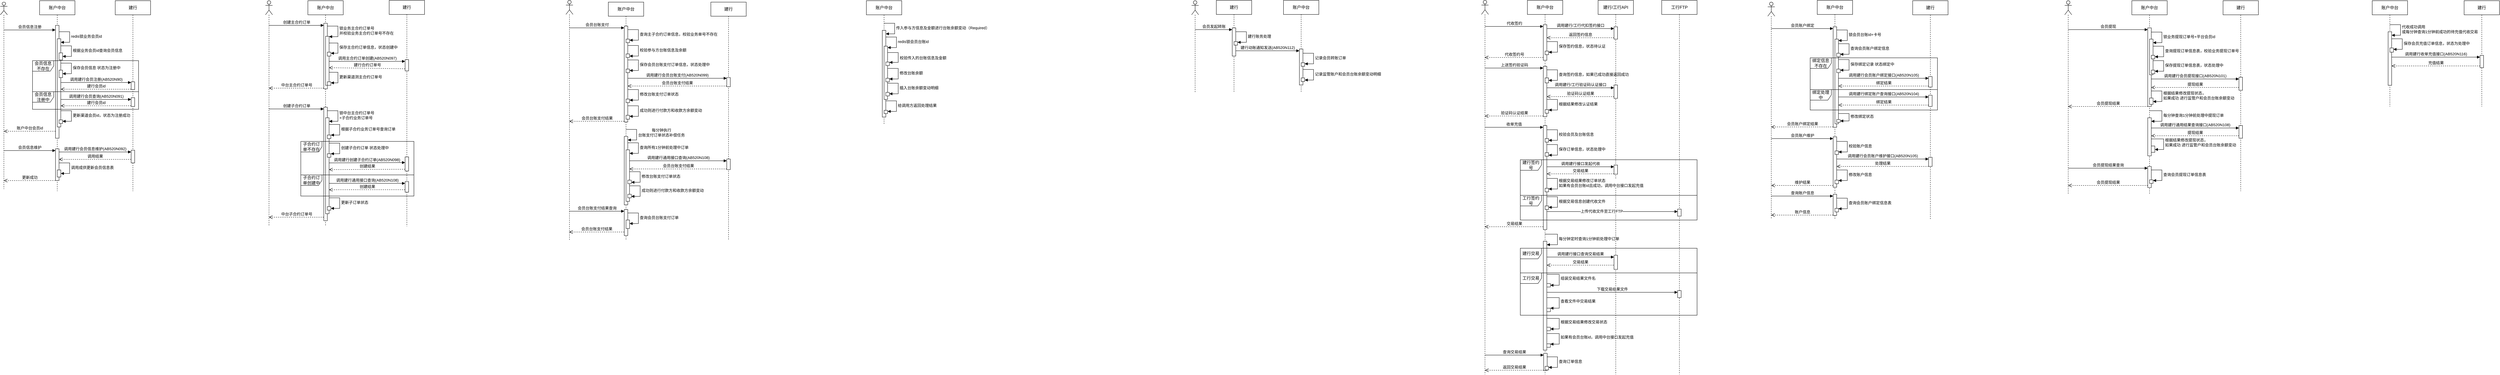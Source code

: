 <mxfile version="27.1.6">
  <diagram name="Page-1" id="2YBvvXClWsGukQMizWep">
    <mxGraphModel dx="1887" dy="560" grid="1" gridSize="10" guides="1" tooltips="1" connect="1" arrows="1" fold="1" page="1" pageScale="1" pageWidth="850" pageHeight="1100" math="0" shadow="0">
      <root>
        <mxCell id="0" />
        <mxCell id="1" parent="0" />
        <mxCell id="9qszzygUhYIYIlCA4tKh-8" value="更新成功" style="html=1;verticalAlign=bottom;endArrow=open;dashed=1;endSize=8;curved=0;rounded=0;entryX=0.5;entryY=0.955;entryDx=0;entryDy=0;entryPerimeter=0;" parent="1" source="9qszzygUhYIYIlCA4tKh-1" target="9qszzygUhYIYIlCA4tKh-14" edge="1">
          <mxGeometry relative="1" as="geometry">
            <mxPoint x="-519" y="548.0" as="sourcePoint" />
            <mxPoint x="-669" y="550.08" as="targetPoint" />
          </mxGeometry>
        </mxCell>
        <mxCell id="5DM1qvP_Hou1cKNvxJHR-31" value="账户中台会员id" style="html=1;verticalAlign=bottom;endArrow=open;dashed=1;endSize=8;curved=0;rounded=0;entryX=0.5;entryY=0.691;entryDx=0;entryDy=0;entryPerimeter=0;" parent="1" source="aM9ryv3xv72pqoxQDRHE-2" target="9qszzygUhYIYIlCA4tKh-14" edge="1">
          <mxGeometry relative="1" as="geometry">
            <mxPoint x="-519" y="407.92" as="sourcePoint" />
            <mxPoint x="-669" y="410" as="targetPoint" />
          </mxGeometry>
        </mxCell>
        <mxCell id="aM9ryv3xv72pqoxQDRHE-1" value="账户中台" style="shape=umlLifeline;perimeter=lifelinePerimeter;whiteSpace=wrap;html=1;container=0;dropTarget=0;collapsible=0;recursiveResize=0;outlineConnect=0;portConstraint=eastwest;newEdgeStyle={&quot;edgeStyle&quot;:&quot;elbowEdgeStyle&quot;,&quot;elbow&quot;:&quot;vertical&quot;,&quot;curved&quot;:0,&quot;rounded&quot;:0};" parent="1" vertex="1">
          <mxGeometry x="-569" y="40" width="100" height="540" as="geometry" />
        </mxCell>
        <mxCell id="aM9ryv3xv72pqoxQDRHE-2" value="" style="html=1;points=[];perimeter=orthogonalPerimeter;outlineConnect=0;targetShapes=umlLifeline;portConstraint=eastwest;newEdgeStyle={&quot;edgeStyle&quot;:&quot;elbowEdgeStyle&quot;,&quot;elbow&quot;:&quot;vertical&quot;,&quot;curved&quot;:0,&quot;rounded&quot;:0};" parent="aM9ryv3xv72pqoxQDRHE-1" vertex="1">
          <mxGeometry x="45" y="70" width="10" height="320" as="geometry" />
        </mxCell>
        <mxCell id="5DM1qvP_Hou1cKNvxJHR-4" value="" style="html=1;points=[[0,0,0,0,5],[0,1,0,0,-5],[1,0,0,0,5],[1,1,0,0,-5]];perimeter=orthogonalPerimeter;outlineConnect=0;targetShapes=umlLifeline;portConstraint=eastwest;newEdgeStyle={&quot;curved&quot;:0,&quot;rounded&quot;:0};" parent="aM9ryv3xv72pqoxQDRHE-1" vertex="1">
          <mxGeometry x="50" y="108" width="10" height="250" as="geometry" />
        </mxCell>
        <mxCell id="5DM1qvP_Hou1cKNvxJHR-5" value="redis锁业务会员id" style="html=1;align=left;spacingLeft=2;endArrow=block;rounded=0;edgeStyle=orthogonalEdgeStyle;curved=0;rounded=0;" parent="aM9ryv3xv72pqoxQDRHE-1" target="5DM1qvP_Hou1cKNvxJHR-4" edge="1">
          <mxGeometry relative="1" as="geometry">
            <mxPoint x="55" y="88" as="sourcePoint" />
            <Array as="points">
              <mxPoint x="85" y="118" />
            </Array>
          </mxGeometry>
        </mxCell>
        <mxCell id="5DM1qvP_Hou1cKNvxJHR-8" value="" style="html=1;points=[[0,0,0,0,5],[0,1,0,0,-5],[1,0,0,0,5],[1,1,0,0,-5]];perimeter=orthogonalPerimeter;outlineConnect=0;targetShapes=umlLifeline;portConstraint=eastwest;newEdgeStyle={&quot;curved&quot;:0,&quot;rounded&quot;:0};" parent="aM9ryv3xv72pqoxQDRHE-1" vertex="1">
          <mxGeometry x="55" y="148" width="10" height="20" as="geometry" />
        </mxCell>
        <mxCell id="5DM1qvP_Hou1cKNvxJHR-9" value="根据业务会员id查询会员信息" style="html=1;align=left;spacingLeft=2;endArrow=block;rounded=0;edgeStyle=orthogonalEdgeStyle;curved=0;rounded=0;" parent="aM9ryv3xv72pqoxQDRHE-1" target="5DM1qvP_Hou1cKNvxJHR-8" edge="1">
          <mxGeometry relative="1" as="geometry">
            <mxPoint x="60" y="128" as="sourcePoint" />
            <Array as="points">
              <mxPoint x="90" y="158" />
            </Array>
          </mxGeometry>
        </mxCell>
        <mxCell id="5DM1qvP_Hou1cKNvxJHR-25" value="" style="html=1;points=[[0,0,0,0,5],[0,1,0,0,-5],[1,0,0,0,5],[1,1,0,0,-5]];perimeter=orthogonalPerimeter;outlineConnect=0;targetShapes=umlLifeline;portConstraint=eastwest;newEdgeStyle={&quot;curved&quot;:0,&quot;rounded&quot;:0};" parent="aM9ryv3xv72pqoxQDRHE-1" vertex="1">
          <mxGeometry x="55" y="338" width="10" height="10" as="geometry" />
        </mxCell>
        <mxCell id="5DM1qvP_Hou1cKNvxJHR-26" value="更新渠道会员id，状态为注册成功" style="html=1;align=left;spacingLeft=2;endArrow=block;rounded=0;edgeStyle=orthogonalEdgeStyle;curved=0;rounded=0;" parent="aM9ryv3xv72pqoxQDRHE-1" edge="1">
          <mxGeometry relative="1" as="geometry">
            <mxPoint x="60" y="312" as="sourcePoint" />
            <Array as="points">
              <mxPoint x="90" y="342" />
            </Array>
            <mxPoint x="65" y="342" as="targetPoint" />
          </mxGeometry>
        </mxCell>
        <mxCell id="9qszzygUhYIYIlCA4tKh-1" value="" style="html=1;points=[[0,0,0,0,5],[0,1,0,0,-5],[1,0,0,0,5],[1,1,0,0,-5]];perimeter=orthogonalPerimeter;outlineConnect=0;targetShapes=umlLifeline;portConstraint=eastwest;newEdgeStyle={&quot;curved&quot;:0,&quot;rounded&quot;:0};" parent="aM9ryv3xv72pqoxQDRHE-1" vertex="1">
          <mxGeometry x="45" y="420" width="10" height="90" as="geometry" />
        </mxCell>
        <mxCell id="9qszzygUhYIYIlCA4tKh-6" value="" style="html=1;points=[[0,0,0,0,5],[0,1,0,0,-5],[1,0,0,0,5],[1,1,0,0,-5]];perimeter=orthogonalPerimeter;outlineConnect=0;targetShapes=umlLifeline;portConstraint=eastwest;newEdgeStyle={&quot;curved&quot;:0,&quot;rounded&quot;:0};" parent="aM9ryv3xv72pqoxQDRHE-1" vertex="1">
          <mxGeometry x="50" y="480" width="10" height="20" as="geometry" />
        </mxCell>
        <mxCell id="9qszzygUhYIYIlCA4tKh-7" value="调用成供更新会员信息表" style="html=1;align=left;spacingLeft=2;endArrow=block;rounded=0;edgeStyle=orthogonalEdgeStyle;curved=0;rounded=0;" parent="aM9ryv3xv72pqoxQDRHE-1" target="9qszzygUhYIYIlCA4tKh-6" edge="1">
          <mxGeometry relative="1" as="geometry">
            <mxPoint x="55" y="460" as="sourcePoint" />
            <Array as="points">
              <mxPoint x="85" y="490" />
            </Array>
          </mxGeometry>
        </mxCell>
        <mxCell id="aM9ryv3xv72pqoxQDRHE-5" value="建行" style="shape=umlLifeline;perimeter=lifelinePerimeter;whiteSpace=wrap;html=1;container=0;dropTarget=0;collapsible=0;recursiveResize=0;outlineConnect=0;portConstraint=eastwest;newEdgeStyle={&quot;edgeStyle&quot;:&quot;elbowEdgeStyle&quot;,&quot;elbow&quot;:&quot;vertical&quot;,&quot;curved&quot;:0,&quot;rounded&quot;:0};" parent="1" vertex="1">
          <mxGeometry x="-355" y="40" width="100" height="540" as="geometry" />
        </mxCell>
        <mxCell id="9qszzygUhYIYIlCA4tKh-3" value="" style="html=1;points=[[0,0,0,0,5],[0,1,0,0,-5],[1,0,0,0,5],[1,1,0,0,-5]];perimeter=orthogonalPerimeter;outlineConnect=0;targetShapes=umlLifeline;portConstraint=eastwest;newEdgeStyle={&quot;curved&quot;:0,&quot;rounded&quot;:0};" parent="aM9ryv3xv72pqoxQDRHE-5" vertex="1">
          <mxGeometry x="45" y="424" width="10" height="36" as="geometry" />
        </mxCell>
        <mxCell id="5DM1qvP_Hou1cKNvxJHR-6" value="会员信息不存在" style="shape=umlFrame;whiteSpace=wrap;html=1;pointerEvents=0;" parent="1" vertex="1">
          <mxGeometry x="-589" y="210" width="300" height="138" as="geometry" />
        </mxCell>
        <mxCell id="5DM1qvP_Hou1cKNvxJHR-13" value="" style="html=1;points=[[0,0,0,0,5],[0,1,0,0,-5],[1,0,0,0,5],[1,1,0,0,-5]];perimeter=orthogonalPerimeter;outlineConnect=0;targetShapes=umlLifeline;portConstraint=eastwest;newEdgeStyle={&quot;curved&quot;:0,&quot;rounded&quot;:0};" parent="1" vertex="1">
          <mxGeometry x="-310" y="270" width="10" height="22" as="geometry" />
        </mxCell>
        <mxCell id="5DM1qvP_Hou1cKNvxJHR-14" value="调用建行会员注册(&lt;span style=&quot;background-color: light-dark(#ffffff, var(--ge-dark-color, #121212)); color: light-dark(rgb(0, 0, 0), rgb(255, 255, 255));&quot;&gt;AB520N90&lt;/span&gt;)" style="html=1;verticalAlign=bottom;endArrow=block;curved=0;rounded=0;" parent="1" target="5DM1qvP_Hou1cKNvxJHR-13" edge="1">
          <mxGeometry relative="1" as="geometry">
            <mxPoint x="-509" y="272.0" as="sourcePoint" />
            <mxPoint x="-344" y="272.0" as="targetPoint" />
          </mxGeometry>
        </mxCell>
        <mxCell id="5DM1qvP_Hou1cKNvxJHR-15" value="建行会员id" style="html=1;verticalAlign=bottom;endArrow=open;dashed=1;endSize=8;curved=0;rounded=0;" parent="1" edge="1">
          <mxGeometry relative="1" as="geometry">
            <mxPoint x="-509.0" y="291" as="targetPoint" />
            <mxPoint x="-310" y="291" as="sourcePoint" />
          </mxGeometry>
        </mxCell>
        <mxCell id="5DM1qvP_Hou1cKNvxJHR-18" value="会员信息注册中" style="shape=umlFrame;whiteSpace=wrap;html=1;pointerEvents=0;" parent="1" vertex="1">
          <mxGeometry x="-589" y="298" width="300" height="50" as="geometry" />
        </mxCell>
        <mxCell id="5DM1qvP_Hou1cKNvxJHR-20" value="" style="html=1;points=[[0,0,0,0,5],[0,1,0,0,-5],[1,0,0,0,5],[1,1,0,0,-5]];perimeter=orthogonalPerimeter;outlineConnect=0;targetShapes=umlLifeline;portConstraint=eastwest;newEdgeStyle={&quot;curved&quot;:0,&quot;rounded&quot;:0};" parent="1" vertex="1">
          <mxGeometry x="-514" y="237" width="10" height="21" as="geometry" />
        </mxCell>
        <mxCell id="5DM1qvP_Hou1cKNvxJHR-21" value="保存会员信息 状态为注册中" style="html=1;align=left;spacingLeft=2;endArrow=block;rounded=0;edgeStyle=orthogonalEdgeStyle;curved=0;rounded=0;" parent="1" target="5DM1qvP_Hou1cKNvxJHR-20" edge="1">
          <mxGeometry relative="1" as="geometry">
            <mxPoint x="-509" y="217" as="sourcePoint" />
            <Array as="points">
              <mxPoint x="-479" y="247" />
            </Array>
          </mxGeometry>
        </mxCell>
        <mxCell id="5DM1qvP_Hou1cKNvxJHR-22" value="" style="html=1;points=[[0,0,0,0,5],[0,1,0,0,-5],[1,0,0,0,5],[1,1,0,0,-5]];perimeter=orthogonalPerimeter;outlineConnect=0;targetShapes=umlLifeline;portConstraint=eastwest;newEdgeStyle={&quot;curved&quot;:0,&quot;rounded&quot;:0};" parent="1" vertex="1">
          <mxGeometry x="-310" y="315" width="10" height="25" as="geometry" />
        </mxCell>
        <mxCell id="5DM1qvP_Hou1cKNvxJHR-23" value="调用建行会员查询(&lt;span style=&quot;background-color: light-dark(#ffffff, var(--ge-dark-color, #121212)); color: light-dark(rgb(0, 0, 0), rgb(255, 255, 255));&quot;&gt;AB520N091&lt;/span&gt;)" style="html=1;verticalAlign=bottom;endArrow=block;curved=0;rounded=0;entryX=0;entryY=0;entryDx=0;entryDy=5;entryPerimeter=0;" parent="1" source="5DM1qvP_Hou1cKNvxJHR-4" target="5DM1qvP_Hou1cKNvxJHR-22" edge="1">
          <mxGeometry relative="1" as="geometry">
            <mxPoint x="-509" y="317" as="sourcePoint" />
            <mxPoint x="-310" y="317" as="targetPoint" />
          </mxGeometry>
        </mxCell>
        <mxCell id="5DM1qvP_Hou1cKNvxJHR-24" value="建行会员id" style="html=1;verticalAlign=bottom;endArrow=open;dashed=1;endSize=8;curved=0;rounded=0;" parent="1" target="5DM1qvP_Hou1cKNvxJHR-4" edge="1">
          <mxGeometry relative="1" as="geometry">
            <mxPoint x="-510" y="338" as="targetPoint" />
            <mxPoint x="-310" y="338" as="sourcePoint" />
            <Array as="points">
              <mxPoint x="-379" y="338" />
            </Array>
          </mxGeometry>
        </mxCell>
        <mxCell id="5DM1qvP_Hou1cKNvxJHR-32" value="会员信息注册" style="html=1;verticalAlign=bottom;endArrow=block;curved=0;rounded=0;exitX=0.5;exitY=0.149;exitDx=0;exitDy=0;exitPerimeter=0;" parent="1" source="9qszzygUhYIYIlCA4tKh-14" target="aM9ryv3xv72pqoxQDRHE-2" edge="1">
          <mxGeometry width="80" relative="1" as="geometry">
            <mxPoint x="-669" y="123" as="sourcePoint" />
            <mxPoint x="-519.5" y="123" as="targetPoint" />
          </mxGeometry>
        </mxCell>
        <mxCell id="9qszzygUhYIYIlCA4tKh-4" value="调用建行会员信息维护(&lt;span style=&quot;background-color: light-dark(#ffffff, var(--ge-dark-color, #121212)); color: light-dark(rgb(0, 0, 0), rgb(255, 255, 255));&quot;&gt;AB520N092&lt;/span&gt;)" style="html=1;verticalAlign=bottom;endArrow=block;curved=0;rounded=0;entryX=0;entryY=0;entryDx=0;entryDy=5;exitX=1;exitY=0;exitDx=0;exitDy=5;exitPerimeter=0;" parent="1" target="9qszzygUhYIYIlCA4tKh-3" edge="1">
          <mxGeometry relative="1" as="geometry">
            <mxPoint x="-514" y="469" as="sourcePoint" />
          </mxGeometry>
        </mxCell>
        <mxCell id="9qszzygUhYIYIlCA4tKh-5" value="调用结果" style="html=1;verticalAlign=bottom;endArrow=open;dashed=1;endSize=8;curved=0;rounded=0;exitX=0;exitY=1;exitDx=0;exitDy=-5;entryX=1;entryY=1;entryDx=0;entryDy=-5;entryPerimeter=0;" parent="1" edge="1">
          <mxGeometry relative="1" as="geometry">
            <mxPoint x="-514" y="490" as="targetPoint" />
            <mxPoint x="-310" y="490" as="sourcePoint" />
          </mxGeometry>
        </mxCell>
        <mxCell id="9qszzygUhYIYIlCA4tKh-12" value="账户中台" style="shape=umlLifeline;perimeter=lifelinePerimeter;whiteSpace=wrap;html=1;container=1;dropTarget=0;collapsible=0;recursiveResize=0;outlineConnect=0;portConstraint=eastwest;newEdgeStyle={&quot;curved&quot;:0,&quot;rounded&quot;:0};" parent="1" vertex="1">
          <mxGeometry x="190" y="40" width="100" height="640" as="geometry" />
        </mxCell>
        <mxCell id="9qszzygUhYIYIlCA4tKh-17" value="" style="html=1;points=[[0,0,0,0,5],[0,1,0,0,-5],[1,0,0,0,5],[1,1,0,0,-5]];perimeter=orthogonalPerimeter;outlineConnect=0;targetShapes=umlLifeline;portConstraint=eastwest;newEdgeStyle={&quot;curved&quot;:0,&quot;rounded&quot;:0};" parent="9qszzygUhYIYIlCA4tKh-12" vertex="1">
          <mxGeometry x="45" y="64" width="10" height="186" as="geometry" />
        </mxCell>
        <mxCell id="9qszzygUhYIYIlCA4tKh-21" value="" style="html=1;points=[[0,0,0,0,5],[0,1,0,0,-5],[1,0,0,0,5],[1,1,0,0,-5]];perimeter=orthogonalPerimeter;outlineConnect=0;targetShapes=umlLifeline;portConstraint=eastwest;newEdgeStyle={&quot;curved&quot;:0,&quot;rounded&quot;:0};" parent="9qszzygUhYIYIlCA4tKh-12" vertex="1">
          <mxGeometry x="50" y="101" width="10" height="139" as="geometry" />
        </mxCell>
        <mxCell id="9qszzygUhYIYIlCA4tKh-22" value="锁业务主合约订单号&lt;div&gt;并校验业务主合约订单号不存在&lt;/div&gt;" style="html=1;align=left;spacingLeft=2;endArrow=block;rounded=0;edgeStyle=orthogonalEdgeStyle;curved=0;rounded=0;" parent="9qszzygUhYIYIlCA4tKh-12" edge="1">
          <mxGeometry relative="1" as="geometry">
            <mxPoint x="55" y="72" as="sourcePoint" />
            <Array as="points">
              <mxPoint x="85" y="102" />
            </Array>
            <mxPoint x="60" y="102" as="targetPoint" />
          </mxGeometry>
        </mxCell>
        <mxCell id="9qszzygUhYIYIlCA4tKh-24" value="" style="html=1;points=[[0,0,0,0,5],[0,1,0,0,-5],[1,0,0,0,5],[1,1,0,0,-5]];perimeter=orthogonalPerimeter;outlineConnect=0;targetShapes=umlLifeline;portConstraint=eastwest;newEdgeStyle={&quot;curved&quot;:0,&quot;rounded&quot;:0};" parent="9qszzygUhYIYIlCA4tKh-12" vertex="1">
          <mxGeometry x="45" y="302" width="10" height="322" as="geometry" />
        </mxCell>
        <mxCell id="9qszzygUhYIYIlCA4tKh-30" value="" style="html=1;points=[[0,0,0,0,5],[0,1,0,0,-5],[1,0,0,0,5],[1,1,0,0,-5]];perimeter=orthogonalPerimeter;outlineConnect=0;targetShapes=umlLifeline;portConstraint=eastwest;newEdgeStyle={&quot;curved&quot;:0,&quot;rounded&quot;:0};" parent="9qszzygUhYIYIlCA4tKh-12" vertex="1">
          <mxGeometry x="50" y="332" width="10" height="272" as="geometry" />
        </mxCell>
        <mxCell id="9qszzygUhYIYIlCA4tKh-31" value="&lt;span style=&quot;text-align: center;&quot;&gt;锁中台主合约订单号&lt;/span&gt;&lt;div&gt;&lt;span style=&quot;text-align: center;&quot;&gt;+子合约&lt;/span&gt;&lt;span style=&quot;text-align: center; background-color: light-dark(#ffffff, var(--ge-dark-color, #121212)); color: light-dark(rgb(0, 0, 0), rgb(255, 255, 255));&quot;&gt;业务&lt;/span&gt;&lt;span style=&quot;text-align: center; background-color: light-dark(#ffffff, var(--ge-dark-color, #121212)); color: light-dark(rgb(0, 0, 0), rgb(255, 255, 255));&quot;&gt;订单号&lt;/span&gt;&lt;/div&gt;" style="html=1;align=left;spacingLeft=2;endArrow=block;rounded=0;edgeStyle=orthogonalEdgeStyle;curved=0;rounded=0;" parent="9qszzygUhYIYIlCA4tKh-12" target="9qszzygUhYIYIlCA4tKh-30" edge="1">
          <mxGeometry x="-0.004" relative="1" as="geometry">
            <mxPoint x="55" y="312" as="sourcePoint" />
            <Array as="points">
              <mxPoint x="85" y="342" />
            </Array>
            <mxPoint as="offset" />
          </mxGeometry>
        </mxCell>
        <mxCell id="9qszzygUhYIYIlCA4tKh-32" value="" style="html=1;points=[[0,0,0,0,5],[0,1,0,0,-5],[1,0,0,0,5],[1,1,0,0,-5]];perimeter=orthogonalPerimeter;outlineConnect=0;targetShapes=umlLifeline;portConstraint=eastwest;newEdgeStyle={&quot;curved&quot;:0,&quot;rounded&quot;:0};" parent="9qszzygUhYIYIlCA4tKh-12" vertex="1">
          <mxGeometry x="55" y="381" width="10" height="10" as="geometry" />
        </mxCell>
        <mxCell id="9qszzygUhYIYIlCA4tKh-33" value="根据子合约业务订单号查询订单" style="html=1;align=left;spacingLeft=2;endArrow=block;rounded=0;edgeStyle=orthogonalEdgeStyle;curved=0;rounded=0;" parent="9qszzygUhYIYIlCA4tKh-12" target="9qszzygUhYIYIlCA4tKh-32" edge="1">
          <mxGeometry x="-0.005" relative="1" as="geometry">
            <mxPoint x="60" y="351" as="sourcePoint" />
            <Array as="points">
              <mxPoint x="90" y="381" />
            </Array>
            <mxPoint as="offset" />
          </mxGeometry>
        </mxCell>
        <mxCell id="9qszzygUhYIYIlCA4tKh-44" value="" style="html=1;points=[[0,0,0,0,5],[0,1,0,0,-5],[1,0,0,0,5],[1,1,0,0,-5]];perimeter=orthogonalPerimeter;outlineConnect=0;targetShapes=umlLifeline;portConstraint=eastwest;newEdgeStyle={&quot;curved&quot;:0,&quot;rounded&quot;:0};" parent="9qszzygUhYIYIlCA4tKh-12" vertex="1">
          <mxGeometry x="55" y="584" width="10" height="10" as="geometry" />
        </mxCell>
        <mxCell id="9qszzygUhYIYIlCA4tKh-45" value="更新子订单状态" style="html=1;align=left;spacingLeft=2;endArrow=block;rounded=0;edgeStyle=orthogonalEdgeStyle;curved=0;rounded=0;" parent="9qszzygUhYIYIlCA4tKh-12" target="9qszzygUhYIYIlCA4tKh-44" edge="1">
          <mxGeometry relative="1" as="geometry">
            <mxPoint x="60" y="559" as="sourcePoint" />
            <Array as="points">
              <mxPoint x="90" y="589" />
            </Array>
          </mxGeometry>
        </mxCell>
        <mxCell id="fuxBlCpD1P7hH6LeHtpS-4" value="" style="html=1;points=[[0,0,0,0,5],[0,1,0,0,-5],[1,0,0,0,5],[1,1,0,0,-5]];perimeter=orthogonalPerimeter;outlineConnect=0;targetShapes=umlLifeline;portConstraint=eastwest;newEdgeStyle={&quot;curved&quot;:0,&quot;rounded&quot;:0};" vertex="1" parent="9qszzygUhYIYIlCA4tKh-12">
          <mxGeometry x="55" y="146" width="10" height="11" as="geometry" />
        </mxCell>
        <mxCell id="fuxBlCpD1P7hH6LeHtpS-5" value="保存主合约订单信息，状态创建中" style="html=1;align=left;spacingLeft=2;endArrow=block;rounded=0;edgeStyle=orthogonalEdgeStyle;curved=0;rounded=0;" edge="1" target="fuxBlCpD1P7hH6LeHtpS-4" parent="9qszzygUhYIYIlCA4tKh-12">
          <mxGeometry relative="1" as="geometry">
            <mxPoint x="60" y="120" as="sourcePoint" />
            <Array as="points">
              <mxPoint x="85" y="149" />
            </Array>
          </mxGeometry>
        </mxCell>
        <mxCell id="fuxBlCpD1P7hH6LeHtpS-6" value="" style="html=1;points=[[0,0,0,0,5],[0,1,0,0,-5],[1,0,0,0,5],[1,1,0,0,-5]];perimeter=orthogonalPerimeter;outlineConnect=0;targetShapes=umlLifeline;portConstraint=eastwest;newEdgeStyle={&quot;curved&quot;:0,&quot;rounded&quot;:0};" vertex="1" parent="9qszzygUhYIYIlCA4tKh-12">
          <mxGeometry x="55" y="230" width="10" height="10" as="geometry" />
        </mxCell>
        <mxCell id="fuxBlCpD1P7hH6LeHtpS-7" value="更新渠道测主合约订单号" style="html=1;align=left;spacingLeft=2;endArrow=block;rounded=0;edgeStyle=orthogonalEdgeStyle;curved=0;rounded=0;" edge="1" target="fuxBlCpD1P7hH6LeHtpS-6" parent="9qszzygUhYIYIlCA4tKh-12">
          <mxGeometry relative="1" as="geometry">
            <mxPoint x="60" y="203" as="sourcePoint" />
            <Array as="points">
              <mxPoint x="85" y="233" />
            </Array>
          </mxGeometry>
        </mxCell>
        <mxCell id="9qszzygUhYIYIlCA4tKh-13" value="" style="shape=umlLifeline;perimeter=lifelinePerimeter;whiteSpace=wrap;html=1;container=1;dropTarget=0;collapsible=0;recursiveResize=0;outlineConnect=0;portConstraint=eastwest;newEdgeStyle={&quot;curved&quot;:0,&quot;rounded&quot;:0};participant=umlActor;" parent="1" vertex="1">
          <mxGeometry x="70" y="40" width="20" height="640" as="geometry" />
        </mxCell>
        <mxCell id="9qszzygUhYIYIlCA4tKh-14" value="" style="shape=umlLifeline;perimeter=lifelinePerimeter;whiteSpace=wrap;html=1;container=1;dropTarget=0;collapsible=0;recursiveResize=0;outlineConnect=0;portConstraint=eastwest;newEdgeStyle={&quot;curved&quot;:0,&quot;rounded&quot;:0};participant=umlActor;size=36;" parent="1" vertex="1">
          <mxGeometry x="-680" y="44" width="20" height="530" as="geometry" />
        </mxCell>
        <mxCell id="9qszzygUhYIYIlCA4tKh-15" value="建行" style="shape=umlLifeline;perimeter=lifelinePerimeter;whiteSpace=wrap;html=1;container=1;dropTarget=0;collapsible=0;recursiveResize=0;outlineConnect=0;portConstraint=eastwest;newEdgeStyle={&quot;curved&quot;:0,&quot;rounded&quot;:0};" parent="1" vertex="1">
          <mxGeometry x="420" y="39" width="100" height="641" as="geometry" />
        </mxCell>
        <mxCell id="9qszzygUhYIYIlCA4tKh-18" value="" style="html=1;points=[[0,0,0,0,5],[0,1,0,0,-5],[1,0,0,0,5],[1,1,0,0,-5]];perimeter=orthogonalPerimeter;outlineConnect=0;targetShapes=umlLifeline;portConstraint=eastwest;newEdgeStyle={&quot;curved&quot;:0,&quot;rounded&quot;:0};" parent="9qszzygUhYIYIlCA4tKh-15" vertex="1">
          <mxGeometry x="45" y="168" width="10" height="32" as="geometry" />
        </mxCell>
        <mxCell id="9qszzygUhYIYIlCA4tKh-20" value="建行合约订单号" style="html=1;verticalAlign=bottom;endArrow=open;dashed=1;endSize=8;curved=0;rounded=0;exitX=0;exitY=1;exitDx=0;exitDy=-5;entryX=1;entryY=0.64;entryDx=0;entryDy=0;entryPerimeter=0;" parent="9qszzygUhYIYIlCA4tKh-15" target="9qszzygUhYIYIlCA4tKh-21" edge="1">
          <mxGeometry relative="1" as="geometry">
            <mxPoint x="-175" y="194" as="targetPoint" />
            <mxPoint x="45" y="194" as="sourcePoint" />
          </mxGeometry>
        </mxCell>
        <mxCell id="9qszzygUhYIYIlCA4tKh-37" value="" style="html=1;points=[[0,0,0,0,5],[0,1,0,0,-5],[1,0,0,0,5],[1,1,0,0,-5]];perimeter=orthogonalPerimeter;outlineConnect=0;targetShapes=umlLifeline;portConstraint=eastwest;newEdgeStyle={&quot;curved&quot;:0,&quot;rounded&quot;:0};" parent="9qszzygUhYIYIlCA4tKh-15" vertex="1">
          <mxGeometry x="45" y="444" width="10" height="40" as="geometry" />
        </mxCell>
        <mxCell id="9qszzygUhYIYIlCA4tKh-41" value="" style="html=1;points=[[0,0,0,0,5],[0,1,0,0,-5],[1,0,0,0,5],[1,1,0,0,-5]];perimeter=orthogonalPerimeter;outlineConnect=0;targetShapes=umlLifeline;portConstraint=eastwest;newEdgeStyle={&quot;curved&quot;:0,&quot;rounded&quot;:0};" parent="9qszzygUhYIYIlCA4tKh-15" vertex="1">
          <mxGeometry x="45" y="514" width="10" height="30" as="geometry" />
        </mxCell>
        <mxCell id="9qszzygUhYIYIlCA4tKh-43" value="创建结果" style="html=1;verticalAlign=bottom;endArrow=open;dashed=1;endSize=8;curved=0;rounded=0;exitX=0;exitY=1;exitDx=0;exitDy=-5;entryX=1;entryY=0.871;entryDx=0;entryDy=0;entryPerimeter=0;" parent="9qszzygUhYIYIlCA4tKh-15" edge="1">
          <mxGeometry relative="1" as="geometry">
            <mxPoint x="-170.0" y="537.072" as="targetPoint" />
            <mxPoint x="45.0" y="537.0" as="sourcePoint" />
          </mxGeometry>
        </mxCell>
        <mxCell id="9qszzygUhYIYIlCA4tKh-16" value="创建主合约订单" style="html=1;verticalAlign=bottom;endArrow=block;curved=0;rounded=0;" parent="1" target="9qszzygUhYIYIlCA4tKh-17" edge="1">
          <mxGeometry width="80" relative="1" as="geometry">
            <mxPoint x="80" y="110" as="sourcePoint" />
            <mxPoint x="230" y="110" as="targetPoint" />
          </mxGeometry>
        </mxCell>
        <mxCell id="9qszzygUhYIYIlCA4tKh-19" value="调用主合约订单创建(&lt;span style=&quot;background-color: light-dark(#ffffff, var(--ge-dark-color, #121212)); color: light-dark(rgb(0, 0, 0), rgb(255, 255, 255));&quot;&gt;AB520N097&lt;/span&gt;)" style="html=1;verticalAlign=bottom;endArrow=block;curved=0;rounded=0;entryX=0;entryY=0;entryDx=0;entryDy=5;" parent="1" source="9qszzygUhYIYIlCA4tKh-21" target="9qszzygUhYIYIlCA4tKh-18" edge="1">
          <mxGeometry relative="1" as="geometry">
            <mxPoint x="245" y="212" as="sourcePoint" />
          </mxGeometry>
        </mxCell>
        <mxCell id="9qszzygUhYIYIlCA4tKh-23" value="中台主合约订单号" style="html=1;verticalAlign=bottom;endArrow=open;dashed=1;endSize=8;curved=0;rounded=0;" parent="1" edge="1">
          <mxGeometry relative="1" as="geometry">
            <mxPoint x="235" y="288" as="sourcePoint" />
            <mxPoint x="80.1" y="288" as="targetPoint" />
          </mxGeometry>
        </mxCell>
        <mxCell id="9qszzygUhYIYIlCA4tKh-25" value="创建子合约订单" style="html=1;verticalAlign=bottom;endArrow=block;curved=0;rounded=0;entryX=0;entryY=0;entryDx=0;entryDy=5;" parent="1" target="9qszzygUhYIYIlCA4tKh-24" edge="1">
          <mxGeometry relative="1" as="geometry">
            <mxPoint x="79.5" y="347.0" as="sourcePoint" />
          </mxGeometry>
        </mxCell>
        <mxCell id="9qszzygUhYIYIlCA4tKh-26" value="中台子合约订单号" style="html=1;verticalAlign=bottom;endArrow=open;dashed=1;endSize=8;curved=0;rounded=0;exitX=0;exitY=1;exitDx=0;exitDy=-5;" parent="1" edge="1">
          <mxGeometry x="0.0" relative="1" as="geometry">
            <mxPoint x="80.024" y="654" as="targetPoint" />
            <mxPoint x="235" y="654" as="sourcePoint" />
            <mxPoint as="offset" />
          </mxGeometry>
        </mxCell>
        <mxCell id="9qszzygUhYIYIlCA4tKh-34" value="子合约订单不存在" style="shape=umlFrame;whiteSpace=wrap;html=1;pointerEvents=0;" parent="1" vertex="1">
          <mxGeometry x="170" y="439" width="320" height="95" as="geometry" />
        </mxCell>
        <mxCell id="9qszzygUhYIYIlCA4tKh-35" value="" style="html=1;points=[[0,0,0,0,5],[0,1,0,0,-5],[1,0,0,0,5],[1,1,0,0,-5]];perimeter=orthogonalPerimeter;outlineConnect=0;targetShapes=umlLifeline;portConstraint=eastwest;newEdgeStyle={&quot;curved&quot;:0,&quot;rounded&quot;:0};" parent="1" vertex="1">
          <mxGeometry x="245" y="474" width="10" height="10" as="geometry" />
        </mxCell>
        <mxCell id="9qszzygUhYIYIlCA4tKh-36" value="创建子合约订单 状态处理中" style="html=1;align=left;spacingLeft=2;endArrow=block;rounded=0;edgeStyle=orthogonalEdgeStyle;curved=0;rounded=0;" parent="1" target="9qszzygUhYIYIlCA4tKh-35" edge="1">
          <mxGeometry relative="1" as="geometry">
            <mxPoint x="250" y="444" as="sourcePoint" />
            <Array as="points">
              <mxPoint x="280" y="474" />
            </Array>
          </mxGeometry>
        </mxCell>
        <mxCell id="9qszzygUhYIYIlCA4tKh-38" value="调用建行创建子合约订单(AB520N098)" style="html=1;verticalAlign=bottom;endArrow=block;curved=0;rounded=0;entryX=0;entryY=0;entryDx=0;entryDy=5;" parent="1" edge="1">
          <mxGeometry relative="1" as="geometry">
            <mxPoint x="250" y="500" as="sourcePoint" />
            <mxPoint x="465" y="499" as="targetPoint" />
          </mxGeometry>
        </mxCell>
        <mxCell id="9qszzygUhYIYIlCA4tKh-39" value="创建结果" style="html=1;verticalAlign=bottom;endArrow=open;dashed=1;endSize=8;curved=0;rounded=0;exitX=0;exitY=1;exitDx=0;exitDy=-5;" parent="1" edge="1">
          <mxGeometry relative="1" as="geometry">
            <mxPoint x="250" y="519" as="targetPoint" />
            <mxPoint x="465" y="518" as="sourcePoint" />
          </mxGeometry>
        </mxCell>
        <mxCell id="9qszzygUhYIYIlCA4tKh-40" value="子合约订单创建中" style="shape=umlFrame;whiteSpace=wrap;html=1;pointerEvents=0;" parent="1" vertex="1">
          <mxGeometry x="170" y="534" width="320" height="60" as="geometry" />
        </mxCell>
        <mxCell id="9qszzygUhYIYIlCA4tKh-42" value="调用建行通用接口查询(AB520N108)" style="html=1;verticalAlign=bottom;endArrow=block;curved=0;rounded=0;entryX=0;entryY=0;entryDx=0;entryDy=5;" parent="1" source="9qszzygUhYIYIlCA4tKh-30" target="9qszzygUhYIYIlCA4tKh-41" edge="1">
          <mxGeometry relative="1" as="geometry">
            <mxPoint x="355.0" y="559" as="sourcePoint" />
          </mxGeometry>
        </mxCell>
        <mxCell id="9qszzygUhYIYIlCA4tKh-2" value="会员信息维护" style="html=1;verticalAlign=bottom;startArrow=none;endArrow=block;startSize=8;curved=0;rounded=0;entryX=0;entryY=0;entryDx=0;entryDy=5;startFill=0;" parent="1" source="9qszzygUhYIYIlCA4tKh-14" target="9qszzygUhYIYIlCA4tKh-1" edge="1">
          <mxGeometry relative="1" as="geometry">
            <mxPoint x="-669" y="465" as="sourcePoint" />
          </mxGeometry>
        </mxCell>
        <mxCell id="9qszzygUhYIYIlCA4tKh-47" value="" style="shape=umlLifeline;perimeter=lifelinePerimeter;whiteSpace=wrap;html=1;container=1;dropTarget=0;collapsible=0;recursiveResize=0;outlineConnect=0;portConstraint=eastwest;newEdgeStyle={&quot;curved&quot;:0,&quot;rounded&quot;:0};participant=umlActor;" parent="1" vertex="1">
          <mxGeometry x="920" y="39" width="20" height="681" as="geometry" />
        </mxCell>
        <mxCell id="9qszzygUhYIYIlCA4tKh-48" value="账户中台" style="shape=umlLifeline;perimeter=lifelinePerimeter;whiteSpace=wrap;html=1;container=1;dropTarget=0;collapsible=0;recursiveResize=0;outlineConnect=0;portConstraint=eastwest;newEdgeStyle={&quot;curved&quot;:0,&quot;rounded&quot;:0};" parent="1" vertex="1">
          <mxGeometry x="1040" y="44" width="100" height="676" as="geometry" />
        </mxCell>
        <mxCell id="9qszzygUhYIYIlCA4tKh-50" value="" style="html=1;points=[[0,0,0,0,5],[0,1,0,0,-5],[1,0,0,0,5],[1,1,0,0,-5]];perimeter=orthogonalPerimeter;outlineConnect=0;targetShapes=umlLifeline;portConstraint=eastwest;newEdgeStyle={&quot;curved&quot;:0,&quot;rounded&quot;:0};" parent="9qszzygUhYIYIlCA4tKh-48" vertex="1">
          <mxGeometry x="45" y="68" width="10" height="272" as="geometry" />
        </mxCell>
        <mxCell id="9qszzygUhYIYIlCA4tKh-53" value="" style="html=1;points=[[0,0,0,0,5],[0,1,0,0,-5],[1,0,0,0,5],[1,1,0,0,-5]];perimeter=orthogonalPerimeter;outlineConnect=0;targetShapes=umlLifeline;portConstraint=eastwest;newEdgeStyle={&quot;curved&quot;:0,&quot;rounded&quot;:0};" parent="9qszzygUhYIYIlCA4tKh-48" vertex="1">
          <mxGeometry x="50" y="105" width="10" height="10" as="geometry" />
        </mxCell>
        <mxCell id="9qszzygUhYIYIlCA4tKh-54" value="查询主子合约订单信息，校验业务单号不存在" style="html=1;align=left;spacingLeft=2;endArrow=block;rounded=0;edgeStyle=orthogonalEdgeStyle;curved=0;rounded=0;" parent="9qszzygUhYIYIlCA4tKh-48" target="9qszzygUhYIYIlCA4tKh-53" edge="1">
          <mxGeometry x="-0.004" relative="1" as="geometry">
            <mxPoint x="55" y="78" as="sourcePoint" />
            <Array as="points">
              <mxPoint x="85" y="108" />
            </Array>
            <mxPoint as="offset" />
          </mxGeometry>
        </mxCell>
        <mxCell id="9qszzygUhYIYIlCA4tKh-55" value="" style="html=1;points=[[0,0,0,0,5],[0,1,0,0,-5],[1,0,0,0,5],[1,1,0,0,-5]];perimeter=orthogonalPerimeter;outlineConnect=0;targetShapes=umlLifeline;portConstraint=eastwest;newEdgeStyle={&quot;curved&quot;:0,&quot;rounded&quot;:0};" parent="9qszzygUhYIYIlCA4tKh-48" vertex="1">
          <mxGeometry x="50" y="190" width="10" height="10" as="geometry" />
        </mxCell>
        <mxCell id="9qszzygUhYIYIlCA4tKh-56" value="保存会员台账支付订单信息，状态处理中" style="html=1;align=left;spacingLeft=2;endArrow=block;rounded=0;edgeStyle=orthogonalEdgeStyle;curved=0;rounded=0;" parent="9qszzygUhYIYIlCA4tKh-48" edge="1">
          <mxGeometry x="0.005" relative="1" as="geometry">
            <mxPoint x="55" y="164" as="sourcePoint" />
            <Array as="points">
              <mxPoint x="85" y="194" />
            </Array>
            <mxPoint x="60" y="194" as="targetPoint" />
            <mxPoint as="offset" />
          </mxGeometry>
        </mxCell>
        <mxCell id="9qszzygUhYIYIlCA4tKh-60" value="" style="html=1;points=[[0,0,0,0,5],[0,1,0,0,-5],[1,0,0,0,5],[1,1,0,0,-5]];perimeter=orthogonalPerimeter;outlineConnect=0;targetShapes=umlLifeline;portConstraint=eastwest;newEdgeStyle={&quot;curved&quot;:0,&quot;rounded&quot;:0};" parent="9qszzygUhYIYIlCA4tKh-48" vertex="1">
          <mxGeometry x="50" y="275" width="10" height="10" as="geometry" />
        </mxCell>
        <mxCell id="9qszzygUhYIYIlCA4tKh-61" value="修改台账支付订单状态" style="html=1;align=left;spacingLeft=2;endArrow=block;rounded=0;edgeStyle=orthogonalEdgeStyle;curved=0;rounded=0;" parent="9qszzygUhYIYIlCA4tKh-48" target="9qszzygUhYIYIlCA4tKh-60" edge="1">
          <mxGeometry relative="1" as="geometry">
            <mxPoint x="55" y="248" as="sourcePoint" />
            <Array as="points">
              <mxPoint x="85" y="278" />
            </Array>
          </mxGeometry>
        </mxCell>
        <mxCell id="9qszzygUhYIYIlCA4tKh-62" value="" style="html=1;points=[[0,0,0,0,5],[0,1,0,0,-5],[1,0,0,0,5],[1,1,0,0,-5]];perimeter=orthogonalPerimeter;outlineConnect=0;targetShapes=umlLifeline;portConstraint=eastwest;newEdgeStyle={&quot;curved&quot;:0,&quot;rounded&quot;:0};" parent="9qszzygUhYIYIlCA4tKh-48" vertex="1">
          <mxGeometry x="50" y="321" width="10" height="11" as="geometry" />
        </mxCell>
        <mxCell id="9qszzygUhYIYIlCA4tKh-63" value="成功则进行付款方和收款方余额变动" style="html=1;align=left;spacingLeft=2;endArrow=block;rounded=0;edgeStyle=orthogonalEdgeStyle;curved=0;rounded=0;" parent="9qszzygUhYIYIlCA4tKh-48" target="9qszzygUhYIYIlCA4tKh-62" edge="1">
          <mxGeometry x="0.012" relative="1" as="geometry">
            <mxPoint x="55" y="294" as="sourcePoint" />
            <Array as="points">
              <mxPoint x="85" y="324" />
            </Array>
            <mxPoint as="offset" />
          </mxGeometry>
        </mxCell>
        <mxCell id="9qszzygUhYIYIlCA4tKh-65" value="" style="html=1;points=[[0,0,0,0,5],[0,1,0,0,-5],[1,0,0,0,5],[1,1,0,0,-5]];perimeter=orthogonalPerimeter;outlineConnect=0;targetShapes=umlLifeline;portConstraint=eastwest;newEdgeStyle={&quot;curved&quot;:0,&quot;rounded&quot;:0};" parent="9qszzygUhYIYIlCA4tKh-48" vertex="1">
          <mxGeometry x="45" y="381" width="10" height="194" as="geometry" />
        </mxCell>
        <mxCell id="9qszzygUhYIYIlCA4tKh-66" value="" style="html=1;align=left;spacingLeft=2;endArrow=block;rounded=0;edgeStyle=orthogonalEdgeStyle;curved=0;rounded=0;" parent="9qszzygUhYIYIlCA4tKh-48" target="9qszzygUhYIYIlCA4tKh-65" edge="1">
          <mxGeometry relative="1" as="geometry">
            <mxPoint x="50" y="361" as="sourcePoint" />
            <Array as="points">
              <mxPoint x="80" y="391" />
            </Array>
          </mxGeometry>
        </mxCell>
        <mxCell id="9qszzygUhYIYIlCA4tKh-67" value="每分钟执行&lt;div&gt;台账支付订单状态补偿任务&lt;/div&gt;" style="edgeLabel;html=1;align=center;verticalAlign=middle;resizable=0;points=[];" parent="9qszzygUhYIYIlCA4tKh-66" vertex="1" connectable="0">
          <mxGeometry x="-0.082" y="2" relative="1" as="geometry">
            <mxPoint x="68" as="offset" />
          </mxGeometry>
        </mxCell>
        <mxCell id="9qszzygUhYIYIlCA4tKh-68" value="" style="html=1;points=[[0,0,0,0,5],[0,1,0,0,-5],[1,0,0,0,5],[1,1,0,0,-5]];perimeter=orthogonalPerimeter;outlineConnect=0;targetShapes=umlLifeline;portConstraint=eastwest;newEdgeStyle={&quot;curved&quot;:0,&quot;rounded&quot;:0};" parent="9qszzygUhYIYIlCA4tKh-48" vertex="1">
          <mxGeometry x="50" y="419" width="10" height="146" as="geometry" />
        </mxCell>
        <mxCell id="9qszzygUhYIYIlCA4tKh-69" value="查询所有1分钟前处理中订单" style="html=1;align=left;spacingLeft=2;endArrow=block;rounded=0;edgeStyle=orthogonalEdgeStyle;curved=0;rounded=0;" parent="9qszzygUhYIYIlCA4tKh-48" target="9qszzygUhYIYIlCA4tKh-68" edge="1">
          <mxGeometry relative="1" as="geometry">
            <mxPoint x="55" y="399" as="sourcePoint" />
            <Array as="points">
              <mxPoint x="85" y="429" />
            </Array>
          </mxGeometry>
        </mxCell>
        <mxCell id="9qszzygUhYIYIlCA4tKh-73" value="" style="html=1;points=[[0,0,0,0,5],[0,1,0,0,-5],[1,0,0,0,5],[1,1,0,0,-5]];perimeter=orthogonalPerimeter;outlineConnect=0;targetShapes=umlLifeline;portConstraint=eastwest;newEdgeStyle={&quot;curved&quot;:0,&quot;rounded&quot;:0};" parent="9qszzygUhYIYIlCA4tKh-48" vertex="1">
          <mxGeometry x="55" y="505" width="10" height="10" as="geometry" />
        </mxCell>
        <mxCell id="9qszzygUhYIYIlCA4tKh-74" value="修改台账支付订单状态" style="html=1;align=left;spacingLeft=2;endArrow=block;rounded=0;edgeStyle=orthogonalEdgeStyle;curved=0;rounded=0;" parent="9qszzygUhYIYIlCA4tKh-48" target="9qszzygUhYIYIlCA4tKh-73" edge="1">
          <mxGeometry relative="1" as="geometry">
            <mxPoint x="60" y="481" as="sourcePoint" />
            <Array as="points">
              <mxPoint x="90" y="511" />
            </Array>
          </mxGeometry>
        </mxCell>
        <mxCell id="9qszzygUhYIYIlCA4tKh-76" value="" style="html=1;points=[[0,0,0,0,5],[0,1,0,0,-5],[1,0,0,0,5],[1,1,0,0,-5]];perimeter=orthogonalPerimeter;outlineConnect=0;targetShapes=umlLifeline;portConstraint=eastwest;newEdgeStyle={&quot;curved&quot;:0,&quot;rounded&quot;:0};" parent="9qszzygUhYIYIlCA4tKh-48" vertex="1">
          <mxGeometry x="55" y="545" width="10" height="10" as="geometry" />
        </mxCell>
        <mxCell id="9qszzygUhYIYIlCA4tKh-77" value="成功则进行付款方和收款方余额变动" style="html=1;align=left;spacingLeft=2;endArrow=block;rounded=0;edgeStyle=orthogonalEdgeStyle;curved=0;rounded=0;" parent="9qszzygUhYIYIlCA4tKh-48" target="9qszzygUhYIYIlCA4tKh-76" edge="1">
          <mxGeometry relative="1" as="geometry">
            <mxPoint x="60" y="521" as="sourcePoint" />
            <Array as="points">
              <mxPoint x="90" y="551" />
            </Array>
          </mxGeometry>
        </mxCell>
        <mxCell id="9qszzygUhYIYIlCA4tKh-78" value="" style="html=1;points=[[0,0,0,0,5],[0,1,0,0,-5],[1,0,0,0,5],[1,1,0,0,-5]];perimeter=orthogonalPerimeter;outlineConnect=0;targetShapes=umlLifeline;portConstraint=eastwest;newEdgeStyle={&quot;curved&quot;:0,&quot;rounded&quot;:0};" parent="9qszzygUhYIYIlCA4tKh-48" vertex="1">
          <mxGeometry x="45" y="588" width="10" height="74" as="geometry" />
        </mxCell>
        <mxCell id="9qszzygUhYIYIlCA4tKh-81" value="" style="html=1;points=[[0,0,0,0,5],[0,1,0,0,-5],[1,0,0,0,5],[1,1,0,0,-5]];perimeter=orthogonalPerimeter;outlineConnect=0;targetShapes=umlLifeline;portConstraint=eastwest;newEdgeStyle={&quot;curved&quot;:0,&quot;rounded&quot;:0};" parent="9qszzygUhYIYIlCA4tKh-48" vertex="1">
          <mxGeometry x="50" y="618" width="10" height="24" as="geometry" />
        </mxCell>
        <mxCell id="9qszzygUhYIYIlCA4tKh-82" value="查询会员台账支付订单" style="html=1;align=left;spacingLeft=2;endArrow=block;rounded=0;edgeStyle=orthogonalEdgeStyle;curved=0;rounded=0;" parent="9qszzygUhYIYIlCA4tKh-48" target="9qszzygUhYIYIlCA4tKh-81" edge="1">
          <mxGeometry relative="1" as="geometry">
            <mxPoint x="55" y="598" as="sourcePoint" />
            <Array as="points">
              <mxPoint x="85" y="628" />
            </Array>
          </mxGeometry>
        </mxCell>
        <mxCell id="fuxBlCpD1P7hH6LeHtpS-25" value="" style="html=1;points=[[0,0,0,0,5],[0,1,0,0,-5],[1,0,0,0,5],[1,1,0,0,-5]];perimeter=orthogonalPerimeter;outlineConnect=0;targetShapes=umlLifeline;portConstraint=eastwest;newEdgeStyle={&quot;curved&quot;:0,&quot;rounded&quot;:0};" vertex="1" parent="9qszzygUhYIYIlCA4tKh-48">
          <mxGeometry x="50" y="147" width="10" height="10" as="geometry" />
        </mxCell>
        <mxCell id="fuxBlCpD1P7hH6LeHtpS-26" value="校验参与方台账信息及余额" style="html=1;align=left;spacingLeft=2;endArrow=block;rounded=0;edgeStyle=orthogonalEdgeStyle;curved=0;rounded=0;" edge="1" target="fuxBlCpD1P7hH6LeHtpS-25" parent="9qszzygUhYIYIlCA4tKh-48">
          <mxGeometry relative="1" as="geometry">
            <mxPoint x="55" y="123" as="sourcePoint" />
            <Array as="points">
              <mxPoint x="85" y="153" />
            </Array>
            <mxPoint as="offset" />
          </mxGeometry>
        </mxCell>
        <mxCell id="9qszzygUhYIYIlCA4tKh-49" value="建行" style="shape=umlLifeline;perimeter=lifelinePerimeter;whiteSpace=wrap;html=1;container=1;dropTarget=0;collapsible=0;recursiveResize=0;outlineConnect=0;portConstraint=eastwest;newEdgeStyle={&quot;curved&quot;:0,&quot;rounded&quot;:0};" parent="1" vertex="1">
          <mxGeometry x="1330" y="44" width="100" height="676" as="geometry" />
        </mxCell>
        <mxCell id="9qszzygUhYIYIlCA4tKh-57" value="" style="html=1;points=[[0,0,0,0,5],[0,1,0,0,-5],[1,0,0,0,5],[1,1,0,0,-5]];perimeter=orthogonalPerimeter;outlineConnect=0;targetShapes=umlLifeline;portConstraint=eastwest;newEdgeStyle={&quot;curved&quot;:0,&quot;rounded&quot;:0};" parent="9qszzygUhYIYIlCA4tKh-49" vertex="1">
          <mxGeometry x="45" y="214" width="10" height="26" as="geometry" />
        </mxCell>
        <mxCell id="9qszzygUhYIYIlCA4tKh-70" value="" style="html=1;points=[[0,0,0,0,5],[0,1,0,0,-5],[1,0,0,0,5],[1,1,0,0,-5]];perimeter=orthogonalPerimeter;outlineConnect=0;targetShapes=umlLifeline;portConstraint=eastwest;newEdgeStyle={&quot;curved&quot;:0,&quot;rounded&quot;:0};" parent="9qszzygUhYIYIlCA4tKh-49" vertex="1">
          <mxGeometry x="45" y="445" width="10" height="30" as="geometry" />
        </mxCell>
        <mxCell id="9qszzygUhYIYIlCA4tKh-72" value="会员台账支付结果" style="html=1;verticalAlign=bottom;endArrow=open;dashed=1;endSize=8;curved=0;rounded=0;exitX=0;exitY=1;exitDx=0;exitDy=-5;" parent="9qszzygUhYIYIlCA4tKh-49" edge="1" target="9qszzygUhYIYIlCA4tKh-68">
          <mxGeometry relative="1" as="geometry">
            <mxPoint x="-184" y="472" as="targetPoint" />
            <mxPoint x="45.0" y="473.16" as="sourcePoint" />
          </mxGeometry>
        </mxCell>
        <mxCell id="9qszzygUhYIYIlCA4tKh-51" value="会员台账支付" style="html=1;verticalAlign=bottom;endArrow=block;curved=0;rounded=0;entryX=0;entryY=0;entryDx=0;entryDy=5;" parent="1" source="9qszzygUhYIYIlCA4tKh-47" target="9qszzygUhYIYIlCA4tKh-50" edge="1">
          <mxGeometry relative="1" as="geometry">
            <mxPoint x="1015" y="117" as="sourcePoint" />
          </mxGeometry>
        </mxCell>
        <mxCell id="9qszzygUhYIYIlCA4tKh-58" value="调用建行会员台账支付(AB520N099)" style="html=1;verticalAlign=bottom;endArrow=block;curved=0;rounded=0;" parent="1" target="9qszzygUhYIYIlCA4tKh-57" edge="1">
          <mxGeometry relative="1" as="geometry">
            <mxPoint x="1095" y="260" as="sourcePoint" />
            <mxPoint x="1285" y="260" as="targetPoint" />
          </mxGeometry>
        </mxCell>
        <mxCell id="9qszzygUhYIYIlCA4tKh-59" value="会员台账支付结果" style="html=1;verticalAlign=bottom;endArrow=open;dashed=1;endSize=8;curved=0;rounded=0;" parent="1" edge="1" source="9qszzygUhYIYIlCA4tKh-57">
          <mxGeometry relative="1" as="geometry">
            <mxPoint x="1095" y="282" as="targetPoint" />
            <mxPoint x="1330" y="282" as="sourcePoint" />
          </mxGeometry>
        </mxCell>
        <mxCell id="9qszzygUhYIYIlCA4tKh-64" value="会员台账支付结果" style="html=1;verticalAlign=bottom;endArrow=open;dashed=1;endSize=8;curved=0;rounded=0;" parent="1" edge="1">
          <mxGeometry relative="1" as="geometry">
            <mxPoint x="1085" y="382.0" as="sourcePoint" />
            <mxPoint x="929.81" y="382.0" as="targetPoint" />
          </mxGeometry>
        </mxCell>
        <mxCell id="9qszzygUhYIYIlCA4tKh-71" value="调用建行通用接口查询(AB520N108)" style="html=1;verticalAlign=bottom;endArrow=block;curved=0;rounded=0;entryX=0;entryY=0;entryDx=0;entryDy=5;entryPerimeter=0;" parent="1" edge="1" target="9qszzygUhYIYIlCA4tKh-70" source="9qszzygUhYIYIlCA4tKh-68">
          <mxGeometry relative="1" as="geometry">
            <mxPoint x="1100" y="492.0" as="sourcePoint" />
            <mxPoint x="1329" y="492" as="targetPoint" />
          </mxGeometry>
        </mxCell>
        <mxCell id="9qszzygUhYIYIlCA4tKh-79" value="会员台账支付结果查询" style="html=1;verticalAlign=bottom;endArrow=block;curved=0;rounded=0;entryX=0;entryY=0;entryDx=0;entryDy=5;" parent="1" target="9qszzygUhYIYIlCA4tKh-78" edge="1">
          <mxGeometry relative="1" as="geometry">
            <mxPoint x="929.5" y="637" as="sourcePoint" />
          </mxGeometry>
        </mxCell>
        <mxCell id="9qszzygUhYIYIlCA4tKh-80" value="会员台账支付结果" style="html=1;verticalAlign=bottom;endArrow=open;dashed=1;endSize=8;curved=0;rounded=0;exitX=0;exitY=1;exitDx=0;exitDy=-5;" parent="1" edge="1">
          <mxGeometry relative="1" as="geometry">
            <mxPoint x="929.5" y="696" as="targetPoint" />
            <mxPoint x="1085" y="696" as="sourcePoint" />
            <mxPoint as="offset" />
          </mxGeometry>
        </mxCell>
        <mxCell id="fuxBlCpD1P7hH6LeHtpS-1" value="账户中台" style="shape=umlLifeline;perimeter=lifelinePerimeter;whiteSpace=wrap;html=1;container=1;dropTarget=0;collapsible=0;recursiveResize=0;outlineConnect=0;portConstraint=eastwest;newEdgeStyle={&quot;curved&quot;:0,&quot;rounded&quot;:0};" vertex="1" parent="1">
          <mxGeometry x="1770" y="40" width="100" height="351" as="geometry" />
        </mxCell>
        <mxCell id="fuxBlCpD1P7hH6LeHtpS-8" value="" style="html=1;points=[[0,0,0,0,5],[0,1,0,0,-5],[1,0,0,0,5],[1,1,0,0,-5]];perimeter=orthogonalPerimeter;outlineConnect=0;targetShapes=umlLifeline;portConstraint=eastwest;newEdgeStyle={&quot;curved&quot;:0,&quot;rounded&quot;:0};" vertex="1" parent="fuxBlCpD1P7hH6LeHtpS-1">
          <mxGeometry x="45" y="84" width="10" height="246" as="geometry" />
        </mxCell>
        <mxCell id="fuxBlCpD1P7hH6LeHtpS-9" value="传入参与方信息及金额进行台账余额变动（Required）" style="html=1;align=left;spacingLeft=2;endArrow=block;rounded=0;edgeStyle=orthogonalEdgeStyle;curved=0;rounded=0;" edge="1" target="fuxBlCpD1P7hH6LeHtpS-8" parent="fuxBlCpD1P7hH6LeHtpS-1">
          <mxGeometry relative="1" as="geometry">
            <mxPoint x="50" y="64" as="sourcePoint" />
            <Array as="points">
              <mxPoint x="80" y="94" />
            </Array>
          </mxGeometry>
        </mxCell>
        <mxCell id="fuxBlCpD1P7hH6LeHtpS-10" value="" style="html=1;points=[[0,0,0,0,5],[0,1,0,0,-5],[1,0,0,0,5],[1,1,0,0,-5]];perimeter=orthogonalPerimeter;outlineConnect=0;targetShapes=umlLifeline;portConstraint=eastwest;newEdgeStyle={&quot;curved&quot;:0,&quot;rounded&quot;:0};" vertex="1" parent="fuxBlCpD1P7hH6LeHtpS-1">
          <mxGeometry x="50" y="129" width="10" height="151" as="geometry" />
        </mxCell>
        <mxCell id="fuxBlCpD1P7hH6LeHtpS-11" value="redis锁会员台账id" style="html=1;align=left;spacingLeft=2;endArrow=block;rounded=0;edgeStyle=orthogonalEdgeStyle;curved=0;rounded=0;" edge="1" parent="fuxBlCpD1P7hH6LeHtpS-1">
          <mxGeometry relative="1" as="geometry">
            <mxPoint x="55" y="103" as="sourcePoint" />
            <Array as="points">
              <mxPoint x="85" y="133" />
            </Array>
            <mxPoint x="60" y="133" as="targetPoint" />
          </mxGeometry>
        </mxCell>
        <mxCell id="fuxBlCpD1P7hH6LeHtpS-14" value="" style="html=1;points=[[0,0,0,0,5],[0,1,0,0,-5],[1,0,0,0,5],[1,1,0,0,-5]];perimeter=orthogonalPerimeter;outlineConnect=0;targetShapes=umlLifeline;portConstraint=eastwest;newEdgeStyle={&quot;curved&quot;:0,&quot;rounded&quot;:0};" vertex="1" parent="fuxBlCpD1P7hH6LeHtpS-1">
          <mxGeometry x="55" y="174" width="10" height="10" as="geometry" />
        </mxCell>
        <mxCell id="fuxBlCpD1P7hH6LeHtpS-15" value="" style="html=1;align=left;spacingLeft=2;endArrow=block;rounded=0;edgeStyle=orthogonalEdgeStyle;curved=0;rounded=0;" edge="1" parent="fuxBlCpD1P7hH6LeHtpS-1" source="fuxBlCpD1P7hH6LeHtpS-10">
          <mxGeometry relative="1" as="geometry">
            <mxPoint x="65" y="147" as="sourcePoint" />
            <Array as="points">
              <mxPoint x="90" y="147" />
              <mxPoint x="90" y="175" />
            </Array>
            <mxPoint x="65" y="175" as="targetPoint" />
          </mxGeometry>
        </mxCell>
        <mxCell id="fuxBlCpD1P7hH6LeHtpS-16" value="校验传入的台账信息及金额" style="edgeLabel;html=1;align=center;verticalAlign=middle;resizable=0;points=[];" vertex="1" connectable="0" parent="fuxBlCpD1P7hH6LeHtpS-15">
          <mxGeometry x="0.068" y="-1" relative="1" as="geometry">
            <mxPoint x="71" as="offset" />
          </mxGeometry>
        </mxCell>
        <mxCell id="fuxBlCpD1P7hH6LeHtpS-17" value="" style="html=1;points=[[0,0,0,0,5],[0,1,0,0,-5],[1,0,0,0,5],[1,1,0,0,-5]];perimeter=orthogonalPerimeter;outlineConnect=0;targetShapes=umlLifeline;portConstraint=eastwest;newEdgeStyle={&quot;curved&quot;:0,&quot;rounded&quot;:0};" vertex="1" parent="fuxBlCpD1P7hH6LeHtpS-1">
          <mxGeometry x="55" y="220" width="10" height="10" as="geometry" />
        </mxCell>
        <mxCell id="fuxBlCpD1P7hH6LeHtpS-18" value="修改台账余额" style="html=1;align=left;spacingLeft=2;endArrow=block;rounded=0;edgeStyle=orthogonalEdgeStyle;curved=0;rounded=0;" edge="1" target="fuxBlCpD1P7hH6LeHtpS-17" parent="fuxBlCpD1P7hH6LeHtpS-1">
          <mxGeometry relative="1" as="geometry">
            <mxPoint x="60" y="192" as="sourcePoint" />
            <Array as="points">
              <mxPoint x="90" y="222" />
            </Array>
          </mxGeometry>
        </mxCell>
        <mxCell id="fuxBlCpD1P7hH6LeHtpS-19" value="" style="html=1;points=[[0,0,0,0,5],[0,1,0,0,-5],[1,0,0,0,5],[1,1,0,0,-5]];perimeter=orthogonalPerimeter;outlineConnect=0;targetShapes=umlLifeline;portConstraint=eastwest;newEdgeStyle={&quot;curved&quot;:0,&quot;rounded&quot;:0};" vertex="1" parent="fuxBlCpD1P7hH6LeHtpS-1">
          <mxGeometry x="55" y="260" width="10" height="10" as="geometry" />
        </mxCell>
        <mxCell id="fuxBlCpD1P7hH6LeHtpS-20" value="插入台账余额变动明细" style="html=1;align=left;spacingLeft=2;endArrow=block;rounded=0;edgeStyle=orthogonalEdgeStyle;curved=0;rounded=0;" edge="1" target="fuxBlCpD1P7hH6LeHtpS-19" parent="fuxBlCpD1P7hH6LeHtpS-1">
          <mxGeometry relative="1" as="geometry">
            <mxPoint x="60" y="234" as="sourcePoint" />
            <Array as="points">
              <mxPoint x="90" y="264" />
            </Array>
          </mxGeometry>
        </mxCell>
        <mxCell id="fuxBlCpD1P7hH6LeHtpS-23" value="" style="html=1;points=[[0,0,0,0,5],[0,1,0,0,-5],[1,0,0,0,5],[1,1,0,0,-5]];perimeter=orthogonalPerimeter;outlineConnect=0;targetShapes=umlLifeline;portConstraint=eastwest;newEdgeStyle={&quot;curved&quot;:0,&quot;rounded&quot;:0};" vertex="1" parent="fuxBlCpD1P7hH6LeHtpS-1">
          <mxGeometry x="50" y="311" width="10" height="9" as="geometry" />
        </mxCell>
        <mxCell id="fuxBlCpD1P7hH6LeHtpS-24" value="给调用方返回处理结果" style="html=1;align=left;spacingLeft=2;endArrow=block;rounded=0;edgeStyle=orthogonalEdgeStyle;curved=0;rounded=0;" edge="1" parent="fuxBlCpD1P7hH6LeHtpS-1">
          <mxGeometry relative="1" as="geometry">
            <mxPoint x="55" y="284" as="sourcePoint" />
            <Array as="points">
              <mxPoint x="85" y="314" />
            </Array>
            <mxPoint x="60" y="314" as="targetPoint" />
          </mxGeometry>
        </mxCell>
        <mxCell id="fuxBlCpD1P7hH6LeHtpS-27" value="账户中台" style="shape=umlLifeline;perimeter=lifelinePerimeter;whiteSpace=wrap;html=1;container=1;dropTarget=0;collapsible=0;recursiveResize=0;outlineConnect=0;portConstraint=eastwest;newEdgeStyle={&quot;curved&quot;:0,&quot;rounded&quot;:0};" vertex="1" parent="1">
          <mxGeometry x="2950" y="39" width="100" height="261" as="geometry" />
        </mxCell>
        <mxCell id="fuxBlCpD1P7hH6LeHtpS-35" value="" style="html=1;points=[[0,0,0,0,5],[0,1,0,0,-5],[1,0,0,0,5],[1,1,0,0,-5]];perimeter=orthogonalPerimeter;outlineConnect=0;targetShapes=umlLifeline;portConstraint=eastwest;newEdgeStyle={&quot;curved&quot;:0,&quot;rounded&quot;:0};" vertex="1" parent="fuxBlCpD1P7hH6LeHtpS-27">
          <mxGeometry x="45" y="138" width="10" height="102" as="geometry" />
        </mxCell>
        <mxCell id="fuxBlCpD1P7hH6LeHtpS-38" value="" style="html=1;points=[[0,0,0,0,5],[0,1,0,0,-5],[1,0,0,0,5],[1,1,0,0,-5]];perimeter=orthogonalPerimeter;outlineConnect=0;targetShapes=umlLifeline;portConstraint=eastwest;newEdgeStyle={&quot;curved&quot;:0,&quot;rounded&quot;:0};" vertex="1" parent="fuxBlCpD1P7hH6LeHtpS-27">
          <mxGeometry x="50" y="177" width="10" height="10" as="geometry" />
        </mxCell>
        <mxCell id="fuxBlCpD1P7hH6LeHtpS-39" value="记录会员转账订单" style="html=1;align=left;spacingLeft=2;endArrow=block;rounded=0;edgeStyle=orthogonalEdgeStyle;curved=0;rounded=0;" edge="1" target="fuxBlCpD1P7hH6LeHtpS-38" parent="fuxBlCpD1P7hH6LeHtpS-27">
          <mxGeometry relative="1" as="geometry">
            <mxPoint x="55" y="150" as="sourcePoint" />
            <Array as="points">
              <mxPoint x="85" y="180" />
            </Array>
            <mxPoint as="offset" />
          </mxGeometry>
        </mxCell>
        <mxCell id="fuxBlCpD1P7hH6LeHtpS-40" value="" style="html=1;points=[[0,0,0,0,5],[0,1,0,0,-5],[1,0,0,0,5],[1,1,0,0,-5]];perimeter=orthogonalPerimeter;outlineConnect=0;targetShapes=umlLifeline;portConstraint=eastwest;newEdgeStyle={&quot;curved&quot;:0,&quot;rounded&quot;:0};" vertex="1" parent="fuxBlCpD1P7hH6LeHtpS-27">
          <mxGeometry x="50" y="220" width="10" height="10" as="geometry" />
        </mxCell>
        <mxCell id="fuxBlCpD1P7hH6LeHtpS-41" value="记录监管账户和会员台账余额变动明细" style="html=1;align=left;spacingLeft=2;endArrow=block;rounded=0;edgeStyle=orthogonalEdgeStyle;curved=0;rounded=0;" edge="1" target="fuxBlCpD1P7hH6LeHtpS-40" parent="fuxBlCpD1P7hH6LeHtpS-27">
          <mxGeometry relative="1" as="geometry">
            <mxPoint x="55" y="196" as="sourcePoint" />
            <Array as="points">
              <mxPoint x="85" y="226" />
            </Array>
          </mxGeometry>
        </mxCell>
        <mxCell id="fuxBlCpD1P7hH6LeHtpS-28" value="" style="shape=umlLifeline;perimeter=lifelinePerimeter;whiteSpace=wrap;html=1;container=1;dropTarget=0;collapsible=0;recursiveResize=0;outlineConnect=0;portConstraint=eastwest;newEdgeStyle={&quot;curved&quot;:0,&quot;rounded&quot;:0};participant=umlActor;" vertex="1" parent="1">
          <mxGeometry x="2690" y="40" width="20" height="260" as="geometry" />
        </mxCell>
        <mxCell id="fuxBlCpD1P7hH6LeHtpS-29" value="建行" style="shape=umlLifeline;perimeter=lifelinePerimeter;whiteSpace=wrap;html=1;container=1;dropTarget=0;collapsible=0;recursiveResize=0;outlineConnect=0;portConstraint=eastwest;newEdgeStyle={&quot;curved&quot;:0,&quot;rounded&quot;:0};" vertex="1" parent="1">
          <mxGeometry x="2760" y="39" width="100" height="261" as="geometry" />
        </mxCell>
        <mxCell id="fuxBlCpD1P7hH6LeHtpS-30" value="" style="html=1;points=[[0,0,0,0,5],[0,1,0,0,-5],[1,0,0,0,5],[1,1,0,0,-5]];perimeter=orthogonalPerimeter;outlineConnect=0;targetShapes=umlLifeline;portConstraint=eastwest;newEdgeStyle={&quot;curved&quot;:0,&quot;rounded&quot;:0};" vertex="1" parent="fuxBlCpD1P7hH6LeHtpS-29">
          <mxGeometry x="45" y="78" width="10" height="80" as="geometry" />
        </mxCell>
        <mxCell id="fuxBlCpD1P7hH6LeHtpS-33" value="" style="html=1;points=[[0,0,0,0,5],[0,1,0,0,-5],[1,0,0,0,5],[1,1,0,0,-5]];perimeter=orthogonalPerimeter;outlineConnect=0;targetShapes=umlLifeline;portConstraint=eastwest;newEdgeStyle={&quot;curved&quot;:0,&quot;rounded&quot;:0};" vertex="1" parent="fuxBlCpD1P7hH6LeHtpS-29">
          <mxGeometry x="50" y="117" width="10" height="10" as="geometry" />
        </mxCell>
        <mxCell id="fuxBlCpD1P7hH6LeHtpS-34" value="建行账务处理" style="html=1;align=left;spacingLeft=2;endArrow=block;rounded=0;edgeStyle=orthogonalEdgeStyle;curved=0;rounded=0;" edge="1" target="fuxBlCpD1P7hH6LeHtpS-33" parent="fuxBlCpD1P7hH6LeHtpS-29">
          <mxGeometry relative="1" as="geometry">
            <mxPoint x="55" y="89" as="sourcePoint" />
            <Array as="points">
              <mxPoint x="85" y="119" />
            </Array>
          </mxGeometry>
        </mxCell>
        <mxCell id="fuxBlCpD1P7hH6LeHtpS-31" value="会员发起转账" style="html=1;verticalAlign=bottom;endArrow=block;curved=0;rounded=0;entryX=0;entryY=0;entryDx=0;entryDy=5;" edge="1" target="fuxBlCpD1P7hH6LeHtpS-30" parent="1" source="fuxBlCpD1P7hH6LeHtpS-28">
          <mxGeometry relative="1" as="geometry">
            <mxPoint x="2735" y="122" as="sourcePoint" />
          </mxGeometry>
        </mxCell>
        <mxCell id="fuxBlCpD1P7hH6LeHtpS-36" value="建行动账通知发送(AB520N112)" style="html=1;verticalAlign=bottom;endArrow=block;curved=0;rounded=0;entryX=0;entryY=0;entryDx=0;entryDy=5;" edge="1" target="fuxBlCpD1P7hH6LeHtpS-35" parent="1" source="fuxBlCpD1P7hH6LeHtpS-30">
          <mxGeometry relative="1" as="geometry">
            <mxPoint x="2915" y="182" as="sourcePoint" />
          </mxGeometry>
        </mxCell>
        <mxCell id="fuxBlCpD1P7hH6LeHtpS-42" value="" style="shape=umlLifeline;perimeter=lifelinePerimeter;whiteSpace=wrap;html=1;container=1;dropTarget=0;collapsible=0;recursiveResize=0;outlineConnect=0;portConstraint=eastwest;newEdgeStyle={&quot;curved&quot;:0,&quot;rounded&quot;:0};participant=umlActor;" vertex="1" parent="1">
          <mxGeometry x="3510" y="39" width="20" height="1061" as="geometry" />
        </mxCell>
        <mxCell id="fuxBlCpD1P7hH6LeHtpS-46" value="账户中台" style="shape=umlLifeline;perimeter=lifelinePerimeter;whiteSpace=wrap;html=1;container=1;dropTarget=0;collapsible=0;recursiveResize=0;outlineConnect=0;portConstraint=eastwest;newEdgeStyle={&quot;curved&quot;:0,&quot;rounded&quot;:0};" vertex="1" parent="1">
          <mxGeometry x="3640" y="39" width="100" height="1061" as="geometry" />
        </mxCell>
        <mxCell id="fuxBlCpD1P7hH6LeHtpS-49" value="" style="html=1;points=[[0,0,0,0,5],[0,1,0,0,-5],[1,0,0,0,5],[1,1,0,0,-5]];perimeter=orthogonalPerimeter;outlineConnect=0;targetShapes=umlLifeline;portConstraint=eastwest;newEdgeStyle={&quot;curved&quot;:0,&quot;rounded&quot;:0};" vertex="1" parent="fuxBlCpD1P7hH6LeHtpS-46">
          <mxGeometry x="45" y="355" width="10" height="295" as="geometry" />
        </mxCell>
        <mxCell id="fuxBlCpD1P7hH6LeHtpS-52" value="" style="html=1;points=[[0,0,0,0,5],[0,1,0,0,-5],[1,0,0,0,5],[1,1,0,0,-5]];perimeter=orthogonalPerimeter;outlineConnect=0;targetShapes=umlLifeline;portConstraint=eastwest;newEdgeStyle={&quot;curved&quot;:0,&quot;rounded&quot;:0};" vertex="1" parent="fuxBlCpD1P7hH6LeHtpS-46">
          <mxGeometry x="50" y="392" width="10" height="10" as="geometry" />
        </mxCell>
        <mxCell id="fuxBlCpD1P7hH6LeHtpS-53" value="校验会员及台账信息" style="html=1;align=left;spacingLeft=2;endArrow=block;rounded=0;edgeStyle=orthogonalEdgeStyle;curved=0;rounded=0;" edge="1" target="fuxBlCpD1P7hH6LeHtpS-52" parent="fuxBlCpD1P7hH6LeHtpS-46">
          <mxGeometry relative="1" as="geometry">
            <mxPoint x="55" y="367" as="sourcePoint" />
            <Array as="points">
              <mxPoint x="85" y="397" />
            </Array>
          </mxGeometry>
        </mxCell>
        <mxCell id="fuxBlCpD1P7hH6LeHtpS-54" value="" style="html=1;points=[[0,0,0,0,5],[0,1,0,0,-5],[1,0,0,0,5],[1,1,0,0,-5]];perimeter=orthogonalPerimeter;outlineConnect=0;targetShapes=umlLifeline;portConstraint=eastwest;newEdgeStyle={&quot;curved&quot;:0,&quot;rounded&quot;:0};" vertex="1" parent="fuxBlCpD1P7hH6LeHtpS-46">
          <mxGeometry x="50" y="432" width="10" height="10" as="geometry" />
        </mxCell>
        <mxCell id="fuxBlCpD1P7hH6LeHtpS-55" value="保存订单信息，状态处理中" style="html=1;align=left;spacingLeft=2;endArrow=block;rounded=0;edgeStyle=orthogonalEdgeStyle;curved=0;rounded=0;" edge="1" target="fuxBlCpD1P7hH6LeHtpS-54" parent="fuxBlCpD1P7hH6LeHtpS-46">
          <mxGeometry relative="1" as="geometry">
            <mxPoint x="55" y="409" as="sourcePoint" />
            <Array as="points">
              <mxPoint x="85" y="439" />
            </Array>
          </mxGeometry>
        </mxCell>
        <mxCell id="fuxBlCpD1P7hH6LeHtpS-56" value="" style="html=1;points=[[0,0,0,0,5],[0,1,0,0,-5],[1,0,0,0,5],[1,1,0,0,-5]];perimeter=orthogonalPerimeter;outlineConnect=0;targetShapes=umlLifeline;portConstraint=eastwest;newEdgeStyle={&quot;curved&quot;:0,&quot;rounded&quot;:0};" vertex="1" parent="fuxBlCpD1P7hH6LeHtpS-46">
          <mxGeometry x="45" y="69" width="10" height="101" as="geometry" />
        </mxCell>
        <mxCell id="fuxBlCpD1P7hH6LeHtpS-65" value="" style="html=1;points=[[0,0,0,0,5],[0,1,0,0,-5],[1,0,0,0,5],[1,1,0,0,-5]];perimeter=orthogonalPerimeter;outlineConnect=0;targetShapes=umlLifeline;portConstraint=eastwest;newEdgeStyle={&quot;curved&quot;:0,&quot;rounded&quot;:0};" vertex="1" parent="fuxBlCpD1P7hH6LeHtpS-46">
          <mxGeometry x="50" y="144" width="10" height="10" as="geometry" />
        </mxCell>
        <mxCell id="fuxBlCpD1P7hH6LeHtpS-66" value="保存签约信息，状态待认证" style="html=1;align=left;spacingLeft=2;endArrow=block;rounded=0;edgeStyle=orthogonalEdgeStyle;curved=0;rounded=0;" edge="1" target="fuxBlCpD1P7hH6LeHtpS-65" parent="fuxBlCpD1P7hH6LeHtpS-46">
          <mxGeometry relative="1" as="geometry">
            <mxPoint x="55" y="117" as="sourcePoint" />
            <Array as="points">
              <mxPoint x="85" y="147" />
            </Array>
          </mxGeometry>
        </mxCell>
        <mxCell id="fuxBlCpD1P7hH6LeHtpS-67" value="" style="html=1;points=[[0,0,0,0,5],[0,1,0,0,-5],[1,0,0,0,5],[1,1,0,0,-5]];perimeter=orthogonalPerimeter;outlineConnect=0;targetShapes=umlLifeline;portConstraint=eastwest;newEdgeStyle={&quot;curved&quot;:0,&quot;rounded&quot;:0};" vertex="1" parent="fuxBlCpD1P7hH6LeHtpS-46">
          <mxGeometry x="45" y="187" width="10" height="143" as="geometry" />
        </mxCell>
        <mxCell id="fuxBlCpD1P7hH6LeHtpS-75" value="" style="html=1;points=[[0,0,0,0,5],[0,1,0,0,-5],[1,0,0,0,5],[1,1,0,0,-5]];perimeter=orthogonalPerimeter;outlineConnect=0;targetShapes=umlLifeline;portConstraint=eastwest;newEdgeStyle={&quot;curved&quot;:0,&quot;rounded&quot;:0};" vertex="1" parent="fuxBlCpD1P7hH6LeHtpS-46">
          <mxGeometry x="50" y="220" width="10" height="14" as="geometry" />
        </mxCell>
        <mxCell id="fuxBlCpD1P7hH6LeHtpS-76" value="查询签约信息，如果已成功直接返回成功" style="html=1;align=left;spacingLeft=2;endArrow=block;rounded=0;edgeStyle=orthogonalEdgeStyle;curved=0;rounded=0;" edge="1" target="fuxBlCpD1P7hH6LeHtpS-75" parent="fuxBlCpD1P7hH6LeHtpS-46">
          <mxGeometry relative="1" as="geometry">
            <mxPoint x="55" y="197" as="sourcePoint" />
            <Array as="points">
              <mxPoint x="85" y="227" />
            </Array>
          </mxGeometry>
        </mxCell>
        <mxCell id="fuxBlCpD1P7hH6LeHtpS-77" value="" style="html=1;points=[[0,0,0,0,5],[0,1,0,0,-5],[1,0,0,0,5],[1,1,0,0,-5]];perimeter=orthogonalPerimeter;outlineConnect=0;targetShapes=umlLifeline;portConstraint=eastwest;newEdgeStyle={&quot;curved&quot;:0,&quot;rounded&quot;:0};" vertex="1" parent="fuxBlCpD1P7hH6LeHtpS-46">
          <mxGeometry x="50" y="310" width="10" height="10" as="geometry" />
        </mxCell>
        <mxCell id="fuxBlCpD1P7hH6LeHtpS-78" value="根据结果修改认证结果" style="html=1;align=left;spacingLeft=2;endArrow=block;rounded=0;edgeStyle=orthogonalEdgeStyle;curved=0;rounded=0;" edge="1" target="fuxBlCpD1P7hH6LeHtpS-77" parent="fuxBlCpD1P7hH6LeHtpS-46">
          <mxGeometry relative="1" as="geometry">
            <mxPoint x="55" y="281" as="sourcePoint" />
            <Array as="points">
              <mxPoint x="85" y="311" />
            </Array>
          </mxGeometry>
        </mxCell>
        <mxCell id="fuxBlCpD1P7hH6LeHtpS-92" value="" style="html=1;points=[[0,0,0,0,5],[0,1,0,0,-5],[1,0,0,0,5],[1,1,0,0,-5]];perimeter=orthogonalPerimeter;outlineConnect=0;targetShapes=umlLifeline;portConstraint=eastwest;newEdgeStyle={&quot;curved&quot;:0,&quot;rounded&quot;:0};" vertex="1" parent="fuxBlCpD1P7hH6LeHtpS-46">
          <mxGeometry x="45" y="683" width="10" height="309" as="geometry" />
        </mxCell>
        <mxCell id="fuxBlCpD1P7hH6LeHtpS-93" value="每分钟定时查询1分钟前处理中订单" style="html=1;align=left;spacingLeft=2;endArrow=block;rounded=0;edgeStyle=orthogonalEdgeStyle;curved=0;rounded=0;exitX=0.5;exitY=0.652;exitDx=0;exitDy=0;exitPerimeter=0;" edge="1" target="fuxBlCpD1P7hH6LeHtpS-92" parent="fuxBlCpD1P7hH6LeHtpS-46">
          <mxGeometry relative="1" as="geometry">
            <mxPoint x="50" y="663.12" as="sourcePoint" />
            <Array as="points">
              <mxPoint x="85" y="663" />
              <mxPoint x="85" y="693" />
            </Array>
          </mxGeometry>
        </mxCell>
        <mxCell id="fuxBlCpD1P7hH6LeHtpS-106" value="" style="html=1;points=[[0,0,0,0,5],[0,1,0,0,-5],[1,0,0,0,5],[1,1,0,0,-5]];perimeter=orthogonalPerimeter;outlineConnect=0;targetShapes=umlLifeline;portConstraint=eastwest;newEdgeStyle={&quot;curved&quot;:0,&quot;rounded&quot;:0};" vertex="1" parent="fuxBlCpD1P7hH6LeHtpS-46">
          <mxGeometry x="55" y="927" width="10" height="10" as="geometry" />
        </mxCell>
        <mxCell id="fuxBlCpD1P7hH6LeHtpS-107" value="根据交易结果修改交易状态" style="html=1;align=left;spacingLeft=2;endArrow=block;rounded=0;edgeStyle=orthogonalEdgeStyle;curved=0;rounded=0;" edge="1" target="fuxBlCpD1P7hH6LeHtpS-106" parent="fuxBlCpD1P7hH6LeHtpS-46" source="fuxBlCpD1P7hH6LeHtpS-92">
          <mxGeometry relative="1" as="geometry">
            <mxPoint x="60" y="902" as="sourcePoint" />
            <Array as="points">
              <mxPoint x="90" y="902" />
              <mxPoint x="90" y="932" />
            </Array>
          </mxGeometry>
        </mxCell>
        <mxCell id="fuxBlCpD1P7hH6LeHtpS-108" value="" style="html=1;points=[[0,0,0,0,5],[0,1,0,0,-5],[1,0,0,0,5],[1,1,0,0,-5]];perimeter=orthogonalPerimeter;outlineConnect=0;targetShapes=umlLifeline;portConstraint=eastwest;newEdgeStyle={&quot;curved&quot;:0,&quot;rounded&quot;:0};" vertex="1" parent="fuxBlCpD1P7hH6LeHtpS-46">
          <mxGeometry x="55" y="974" width="10" height="10" as="geometry" />
        </mxCell>
        <mxCell id="fuxBlCpD1P7hH6LeHtpS-109" value="如果有会员台账id，调用中台接口发起充值" style="html=1;align=left;spacingLeft=2;endArrow=block;rounded=0;edgeStyle=orthogonalEdgeStyle;curved=0;rounded=0;" edge="1" target="fuxBlCpD1P7hH6LeHtpS-108" parent="fuxBlCpD1P7hH6LeHtpS-46">
          <mxGeometry relative="1" as="geometry">
            <mxPoint x="55" y="945" as="sourcePoint" />
            <Array as="points">
              <mxPoint x="90" y="945" />
              <mxPoint x="90" y="975" />
            </Array>
            <mxPoint as="offset" />
          </mxGeometry>
        </mxCell>
        <mxCell id="fuxBlCpD1P7hH6LeHtpS-110" value="" style="html=1;points=[[0,0,0,0,5],[0,1,0,0,-5],[1,0,0,0,5],[1,1,0,0,-5]];perimeter=orthogonalPerimeter;outlineConnect=0;targetShapes=umlLifeline;portConstraint=eastwest;newEdgeStyle={&quot;curved&quot;:0,&quot;rounded&quot;:0};" vertex="1" parent="fuxBlCpD1P7hH6LeHtpS-46">
          <mxGeometry x="46" y="1001" width="10" height="49" as="geometry" />
        </mxCell>
        <mxCell id="fuxBlCpD1P7hH6LeHtpS-112" value="返回交易结果" style="html=1;verticalAlign=bottom;endArrow=open;dashed=1;endSize=8;curved=0;rounded=0;exitX=0;exitY=1;exitDx=0;exitDy=-5;" edge="1" parent="fuxBlCpD1P7hH6LeHtpS-46">
          <mxGeometry relative="1" as="geometry">
            <mxPoint x="-119.778" y="1049" as="targetPoint" />
            <mxPoint x="46" y="1049" as="sourcePoint" />
          </mxGeometry>
        </mxCell>
        <mxCell id="fuxBlCpD1P7hH6LeHtpS-113" value="" style="html=1;points=[[0,0,0,0,5],[0,1,0,0,-5],[1,0,0,0,5],[1,1,0,0,-5]];perimeter=orthogonalPerimeter;outlineConnect=0;targetShapes=umlLifeline;portConstraint=eastwest;newEdgeStyle={&quot;curved&quot;:0,&quot;rounded&quot;:0};" vertex="1" parent="fuxBlCpD1P7hH6LeHtpS-46">
          <mxGeometry x="50" y="1038" width="10" height="10" as="geometry" />
        </mxCell>
        <mxCell id="fuxBlCpD1P7hH6LeHtpS-114" value="查询订单信息" style="html=1;align=left;spacingLeft=2;endArrow=block;rounded=0;edgeStyle=orthogonalEdgeStyle;curved=0;rounded=0;" edge="1" target="fuxBlCpD1P7hH6LeHtpS-113" parent="fuxBlCpD1P7hH6LeHtpS-46">
          <mxGeometry relative="1" as="geometry">
            <mxPoint x="55" y="1011" as="sourcePoint" />
            <Array as="points">
              <mxPoint x="85" y="1041" />
            </Array>
          </mxGeometry>
        </mxCell>
        <mxCell id="fuxBlCpD1P7hH6LeHtpS-47" value="建行/工行API" style="shape=umlLifeline;perimeter=lifelinePerimeter;whiteSpace=wrap;html=1;container=1;dropTarget=0;collapsible=0;recursiveResize=0;outlineConnect=0;portConstraint=eastwest;newEdgeStyle={&quot;curved&quot;:0,&quot;rounded&quot;:0};" vertex="1" parent="1">
          <mxGeometry x="3840" y="39" width="100" height="1061" as="geometry" />
        </mxCell>
        <mxCell id="fuxBlCpD1P7hH6LeHtpS-62" value="" style="html=1;points=[[0,0,0,0,5],[0,1,0,0,-5],[1,0,0,0,5],[1,1,0,0,-5]];perimeter=orthogonalPerimeter;outlineConnect=0;targetShapes=umlLifeline;portConstraint=eastwest;newEdgeStyle={&quot;curved&quot;:0,&quot;rounded&quot;:0};" vertex="1" parent="fuxBlCpD1P7hH6LeHtpS-47">
          <mxGeometry x="45" y="75" width="10" height="35" as="geometry" />
        </mxCell>
        <mxCell id="fuxBlCpD1P7hH6LeHtpS-72" value="" style="html=1;points=[[0,0,0,0,5],[0,1,0,0,-5],[1,0,0,0,5],[1,1,0,0,-5]];perimeter=orthogonalPerimeter;outlineConnect=0;targetShapes=umlLifeline;portConstraint=eastwest;newEdgeStyle={&quot;curved&quot;:0,&quot;rounded&quot;:0};" vertex="1" parent="fuxBlCpD1P7hH6LeHtpS-47">
          <mxGeometry x="45" y="240" width="10" height="38" as="geometry" />
        </mxCell>
        <mxCell id="fuxBlCpD1P7hH6LeHtpS-48" value="工行FTP" style="shape=umlLifeline;perimeter=lifelinePerimeter;whiteSpace=wrap;html=1;container=1;dropTarget=0;collapsible=0;recursiveResize=0;outlineConnect=0;portConstraint=eastwest;newEdgeStyle={&quot;curved&quot;:0,&quot;rounded&quot;:0};" vertex="1" parent="1">
          <mxGeometry x="4020" y="39" width="100" height="1061" as="geometry" />
        </mxCell>
        <mxCell id="fuxBlCpD1P7hH6LeHtpS-84" value="" style="html=1;points=[[0,0,0,0,5],[0,1,0,0,-5],[1,0,0,0,5],[1,1,0,0,-5]];perimeter=orthogonalPerimeter;outlineConnect=0;targetShapes=umlLifeline;portConstraint=eastwest;newEdgeStyle={&quot;curved&quot;:0,&quot;rounded&quot;:0};" vertex="1" parent="fuxBlCpD1P7hH6LeHtpS-48">
          <mxGeometry x="45" y="592" width="10" height="20" as="geometry" />
        </mxCell>
        <mxCell id="fuxBlCpD1P7hH6LeHtpS-50" value="收单充值" style="html=1;verticalAlign=bottom;endArrow=block;curved=0;rounded=0;entryX=0;entryY=0;entryDx=0;entryDy=5;" edge="1" target="fuxBlCpD1P7hH6LeHtpS-49" parent="1">
          <mxGeometry relative="1" as="geometry">
            <mxPoint x="3519.667" y="399.0" as="sourcePoint" />
          </mxGeometry>
        </mxCell>
        <mxCell id="fuxBlCpD1P7hH6LeHtpS-51" value="交易结果" style="html=1;verticalAlign=bottom;endArrow=open;dashed=1;endSize=8;curved=0;rounded=0;exitX=0;exitY=1;exitDx=0;exitDy=-5;" edge="1" parent="1">
          <mxGeometry relative="1" as="geometry">
            <mxPoint x="3519.667" y="681" as="targetPoint" />
            <mxPoint x="3685" y="681" as="sourcePoint" />
          </mxGeometry>
        </mxCell>
        <mxCell id="fuxBlCpD1P7hH6LeHtpS-57" value="代收签约" style="html=1;verticalAlign=bottom;endArrow=block;curved=0;rounded=0;entryX=0;entryY=0;entryDx=0;entryDy=5;" edge="1" target="fuxBlCpD1P7hH6LeHtpS-56" parent="1" source="fuxBlCpD1P7hH6LeHtpS-42">
          <mxGeometry relative="1" as="geometry">
            <mxPoint x="3615" y="113" as="sourcePoint" />
          </mxGeometry>
        </mxCell>
        <mxCell id="fuxBlCpD1P7hH6LeHtpS-58" value="代收签约号" style="html=1;verticalAlign=bottom;endArrow=open;dashed=1;endSize=8;curved=0;rounded=0;exitX=0;exitY=1;exitDx=0;exitDy=-5;" edge="1" parent="1">
          <mxGeometry relative="1" as="geometry">
            <mxPoint x="3519.667" y="201" as="targetPoint" />
            <mxPoint x="3685" y="201" as="sourcePoint" />
          </mxGeometry>
        </mxCell>
        <mxCell id="fuxBlCpD1P7hH6LeHtpS-63" value="调用建行/工行代扣签约接口" style="html=1;verticalAlign=bottom;endArrow=block;curved=0;rounded=0;entryX=0;entryY=0;entryDx=0;entryDy=5;" edge="1" target="fuxBlCpD1P7hH6LeHtpS-62" parent="1" source="fuxBlCpD1P7hH6LeHtpS-56">
          <mxGeometry relative="1" as="geometry">
            <mxPoint x="3815" y="119" as="sourcePoint" />
          </mxGeometry>
        </mxCell>
        <mxCell id="fuxBlCpD1P7hH6LeHtpS-64" value="返回签约信息" style="html=1;verticalAlign=bottom;endArrow=open;dashed=1;endSize=8;curved=0;rounded=0;exitX=0;exitY=1;exitDx=0;exitDy=-5;" edge="1" parent="1">
          <mxGeometry relative="1" as="geometry">
            <mxPoint x="3695" y="145" as="targetPoint" />
            <mxPoint x="3885" y="145" as="sourcePoint" />
          </mxGeometry>
        </mxCell>
        <mxCell id="fuxBlCpD1P7hH6LeHtpS-68" value="上送签约验证码" style="html=1;verticalAlign=bottom;endArrow=block;curved=0;rounded=0;entryX=0;entryY=0;entryDx=0;entryDy=5;" edge="1" target="fuxBlCpD1P7hH6LeHtpS-67" parent="1" source="fuxBlCpD1P7hH6LeHtpS-42">
          <mxGeometry relative="1" as="geometry">
            <mxPoint x="3615" y="231" as="sourcePoint" />
          </mxGeometry>
        </mxCell>
        <mxCell id="fuxBlCpD1P7hH6LeHtpS-69" value="验证码认证结果" style="html=1;verticalAlign=bottom;endArrow=open;dashed=1;endSize=8;curved=0;rounded=0;exitX=0;exitY=1;exitDx=0;exitDy=-5;" edge="1" parent="1">
          <mxGeometry relative="1" as="geometry">
            <mxPoint x="3519.667" y="367" as="targetPoint" />
            <mxPoint x="3685" y="367" as="sourcePoint" />
          </mxGeometry>
        </mxCell>
        <mxCell id="fuxBlCpD1P7hH6LeHtpS-73" value="调用建行/工行验证码认证接口" style="html=1;verticalAlign=bottom;endArrow=block;curved=0;rounded=0;entryX=0;entryY=0;entryDx=0;entryDy=5;" edge="1" parent="1">
          <mxGeometry relative="1" as="geometry">
            <mxPoint x="3695" y="287" as="sourcePoint" />
            <mxPoint x="3885" y="287" as="targetPoint" />
          </mxGeometry>
        </mxCell>
        <mxCell id="fuxBlCpD1P7hH6LeHtpS-74" value="验证码认证结果" style="html=1;verticalAlign=bottom;endArrow=open;dashed=1;endSize=8;curved=0;rounded=0;exitX=0;exitY=1;exitDx=0;exitDy=-5;" edge="1" source="fuxBlCpD1P7hH6LeHtpS-72" parent="1" target="fuxBlCpD1P7hH6LeHtpS-67">
          <mxGeometry relative="1" as="geometry">
            <mxPoint x="3700" y="312" as="targetPoint" />
          </mxGeometry>
        </mxCell>
        <mxCell id="fuxBlCpD1P7hH6LeHtpS-79" value="建行签约号" style="shape=umlFrame;whiteSpace=wrap;html=1;pointerEvents=0;" vertex="1" parent="1">
          <mxGeometry x="3620" y="491" width="500" height="101" as="geometry" />
        </mxCell>
        <mxCell id="fuxBlCpD1P7hH6LeHtpS-80" value="" style="html=1;points=[[0,0,0,0,5],[0,1,0,0,-5],[1,0,0,0,5],[1,1,0,0,-5]];perimeter=orthogonalPerimeter;outlineConnect=0;targetShapes=umlLifeline;portConstraint=eastwest;newEdgeStyle={&quot;curved&quot;:0,&quot;rounded&quot;:0};" vertex="1" parent="1">
          <mxGeometry x="3885" y="506" width="10" height="26" as="geometry" />
        </mxCell>
        <mxCell id="fuxBlCpD1P7hH6LeHtpS-81" value="调用建行接口发起代收" style="html=1;verticalAlign=bottom;endArrow=block;curved=0;rounded=0;entryX=0;entryY=0;entryDx=0;entryDy=5;" edge="1" target="fuxBlCpD1P7hH6LeHtpS-80" parent="1" source="fuxBlCpD1P7hH6LeHtpS-49">
          <mxGeometry relative="1" as="geometry">
            <mxPoint x="3815" y="511" as="sourcePoint" />
          </mxGeometry>
        </mxCell>
        <mxCell id="fuxBlCpD1P7hH6LeHtpS-82" value="交易结果" style="html=1;verticalAlign=bottom;endArrow=open;dashed=1;endSize=8;curved=0;rounded=0;exitX=0;exitY=1;exitDx=0;exitDy=-5;" edge="1" parent="1">
          <mxGeometry relative="1" as="geometry">
            <mxPoint x="3695" y="531" as="targetPoint" />
            <mxPoint x="3885" y="531" as="sourcePoint" />
          </mxGeometry>
        </mxCell>
        <mxCell id="fuxBlCpD1P7hH6LeHtpS-83" value="工行签约号" style="shape=umlFrame;whiteSpace=wrap;html=1;pointerEvents=0;" vertex="1" parent="1">
          <mxGeometry x="3620" y="592" width="500" height="70" as="geometry" />
        </mxCell>
        <mxCell id="fuxBlCpD1P7hH6LeHtpS-85" value="" style="html=1;verticalAlign=bottom;endArrow=block;curved=0;rounded=0;entryX=0;entryY=0;entryDx=0;entryDy=5;" edge="1" parent="1">
          <mxGeometry relative="1" as="geometry">
            <mxPoint x="3695" y="638" as="sourcePoint" />
            <mxPoint x="4065" y="638" as="targetPoint" />
          </mxGeometry>
        </mxCell>
        <mxCell id="fuxBlCpD1P7hH6LeHtpS-89" value="上传代收文件至工行FTP" style="edgeLabel;html=1;align=center;verticalAlign=middle;resizable=0;points=[];" vertex="1" connectable="0" parent="fuxBlCpD1P7hH6LeHtpS-85">
          <mxGeometry x="-0.164" y="1" relative="1" as="geometry">
            <mxPoint as="offset" />
          </mxGeometry>
        </mxCell>
        <mxCell id="fuxBlCpD1P7hH6LeHtpS-87" value="" style="html=1;points=[[0,0,0,0,5],[0,1,0,0,-5],[1,0,0,0,5],[1,1,0,0,-5]];perimeter=orthogonalPerimeter;outlineConnect=0;targetShapes=umlLifeline;portConstraint=eastwest;newEdgeStyle={&quot;curved&quot;:0,&quot;rounded&quot;:0};" vertex="1" parent="1">
          <mxGeometry x="3690" y="622" width="10" height="10" as="geometry" />
        </mxCell>
        <mxCell id="fuxBlCpD1P7hH6LeHtpS-88" value="根据交易信息创建代收文件" style="html=1;align=left;spacingLeft=2;endArrow=block;rounded=0;edgeStyle=orthogonalEdgeStyle;curved=0;rounded=0;" edge="1" target="fuxBlCpD1P7hH6LeHtpS-87" parent="1">
          <mxGeometry relative="1" as="geometry">
            <mxPoint x="3695" y="596" as="sourcePoint" />
            <Array as="points">
              <mxPoint x="3725" y="626" />
            </Array>
          </mxGeometry>
        </mxCell>
        <mxCell id="fuxBlCpD1P7hH6LeHtpS-90" value="" style="html=1;points=[[0,0,0,0,5],[0,1,0,0,-5],[1,0,0,0,5],[1,1,0,0,-5]];perimeter=orthogonalPerimeter;outlineConnect=0;targetShapes=umlLifeline;portConstraint=eastwest;newEdgeStyle={&quot;curved&quot;:0,&quot;rounded&quot;:0};" vertex="1" parent="1">
          <mxGeometry x="3690" y="572" width="10" height="10" as="geometry" />
        </mxCell>
        <mxCell id="fuxBlCpD1P7hH6LeHtpS-91" value="根据交易结果修改订单状态&lt;div&gt;如果有会员台账id且成功，&lt;span style=&quot;background-color: light-dark(#ffffff, var(--ge-dark-color, #121212)); color: light-dark(rgb(0, 0, 0), rgb(255, 255, 255));&quot;&gt;调用中台接口发起充值&lt;/span&gt;&lt;/div&gt;" style="html=1;align=left;spacingLeft=2;endArrow=block;rounded=0;edgeStyle=orthogonalEdgeStyle;curved=0;rounded=0;" edge="1" target="fuxBlCpD1P7hH6LeHtpS-90" parent="1">
          <mxGeometry relative="1" as="geometry">
            <mxPoint x="3695" y="544" as="sourcePoint" />
            <Array as="points">
              <mxPoint x="3725" y="574" />
            </Array>
          </mxGeometry>
        </mxCell>
        <mxCell id="fuxBlCpD1P7hH6LeHtpS-94" value="建行交易" style="shape=umlFrame;whiteSpace=wrap;html=1;pointerEvents=0;" vertex="1" parent="1">
          <mxGeometry x="3620" y="742" width="500" height="70" as="geometry" />
        </mxCell>
        <mxCell id="fuxBlCpD1P7hH6LeHtpS-95" value="" style="html=1;points=[[0,0,0,0,5],[0,1,0,0,-5],[1,0,0,0,5],[1,1,0,0,-5]];perimeter=orthogonalPerimeter;outlineConnect=0;targetShapes=umlLifeline;portConstraint=eastwest;newEdgeStyle={&quot;curved&quot;:0,&quot;rounded&quot;:0};" vertex="1" parent="1">
          <mxGeometry x="3885" y="762" width="10" height="40" as="geometry" />
        </mxCell>
        <mxCell id="fuxBlCpD1P7hH6LeHtpS-96" value="调用建行接口查询交易结果" style="html=1;verticalAlign=bottom;endArrow=block;curved=0;rounded=0;entryX=0;entryY=0;entryDx=0;entryDy=5;" edge="1" target="fuxBlCpD1P7hH6LeHtpS-95" parent="1" source="fuxBlCpD1P7hH6LeHtpS-92">
          <mxGeometry relative="1" as="geometry">
            <mxPoint x="3815" y="767" as="sourcePoint" />
          </mxGeometry>
        </mxCell>
        <mxCell id="fuxBlCpD1P7hH6LeHtpS-97" value="交易结果" style="html=1;verticalAlign=bottom;endArrow=open;dashed=1;endSize=8;curved=0;rounded=0;exitX=0;exitY=1;exitDx=0;exitDy=-5;" edge="1" parent="1" target="fuxBlCpD1P7hH6LeHtpS-92">
          <mxGeometry relative="1" as="geometry">
            <mxPoint x="3814" y="790" as="targetPoint" />
            <mxPoint x="3884" y="790" as="sourcePoint" />
          </mxGeometry>
        </mxCell>
        <mxCell id="fuxBlCpD1P7hH6LeHtpS-98" value="工行交易" style="shape=umlFrame;whiteSpace=wrap;html=1;pointerEvents=0;" vertex="1" parent="1">
          <mxGeometry x="3620" y="812" width="500" height="120" as="geometry" />
        </mxCell>
        <mxCell id="fuxBlCpD1P7hH6LeHtpS-99" value="" style="html=1;points=[[0,0,0,0,5],[0,1,0,0,-5],[1,0,0,0,5],[1,1,0,0,-5]];perimeter=orthogonalPerimeter;outlineConnect=0;targetShapes=umlLifeline;portConstraint=eastwest;newEdgeStyle={&quot;curved&quot;:0,&quot;rounded&quot;:0};" vertex="1" parent="1">
          <mxGeometry x="3695" y="842" width="10" height="10" as="geometry" />
        </mxCell>
        <mxCell id="fuxBlCpD1P7hH6LeHtpS-100" value="组装交易结果文件名" style="html=1;align=left;spacingLeft=2;endArrow=block;rounded=0;edgeStyle=orthogonalEdgeStyle;curved=0;rounded=0;" edge="1" target="fuxBlCpD1P7hH6LeHtpS-99" parent="1" source="fuxBlCpD1P7hH6LeHtpS-92">
          <mxGeometry relative="1" as="geometry">
            <mxPoint x="3700" y="822" as="sourcePoint" />
            <Array as="points">
              <mxPoint x="3730" y="816" />
              <mxPoint x="3730" y="847" />
            </Array>
          </mxGeometry>
        </mxCell>
        <mxCell id="fuxBlCpD1P7hH6LeHtpS-101" value="" style="html=1;points=[[0,0,0,0,5],[0,1,0,0,-5],[1,0,0,0,5],[1,1,0,0,-5]];perimeter=orthogonalPerimeter;outlineConnect=0;targetShapes=umlLifeline;portConstraint=eastwest;newEdgeStyle={&quot;curved&quot;:0,&quot;rounded&quot;:0};" vertex="1" parent="1">
          <mxGeometry x="4065" y="862" width="10" height="20" as="geometry" />
        </mxCell>
        <mxCell id="fuxBlCpD1P7hH6LeHtpS-102" value="下载交易结果文件" style="html=1;verticalAlign=bottom;endArrow=block;curved=0;rounded=0;entryX=0;entryY=0;entryDx=0;entryDy=5;" edge="1" target="fuxBlCpD1P7hH6LeHtpS-101" parent="1" source="fuxBlCpD1P7hH6LeHtpS-92">
          <mxGeometry relative="1" as="geometry">
            <mxPoint x="3995" y="867" as="sourcePoint" />
          </mxGeometry>
        </mxCell>
        <mxCell id="fuxBlCpD1P7hH6LeHtpS-104" value="" style="html=1;points=[[0,0,0,0,5],[0,1,0,0,-5],[1,0,0,0,5],[1,1,0,0,-5]];perimeter=orthogonalPerimeter;outlineConnect=0;targetShapes=umlLifeline;portConstraint=eastwest;newEdgeStyle={&quot;curved&quot;:0,&quot;rounded&quot;:0};" vertex="1" parent="1">
          <mxGeometry x="3695" y="912" width="10" height="10" as="geometry" />
        </mxCell>
        <mxCell id="fuxBlCpD1P7hH6LeHtpS-105" value="查看文件中交易结果" style="html=1;align=left;spacingLeft=2;endArrow=block;rounded=0;edgeStyle=orthogonalEdgeStyle;curved=0;rounded=0;" edge="1" target="fuxBlCpD1P7hH6LeHtpS-104" parent="1" source="fuxBlCpD1P7hH6LeHtpS-92">
          <mxGeometry relative="1" as="geometry">
            <mxPoint x="3700" y="882" as="sourcePoint" />
            <Array as="points">
              <mxPoint x="3730" y="882" />
              <mxPoint x="3730" y="912" />
            </Array>
          </mxGeometry>
        </mxCell>
        <mxCell id="fuxBlCpD1P7hH6LeHtpS-111" value="查询交易结果" style="html=1;verticalAlign=bottom;endArrow=block;curved=0;rounded=0;entryX=0;entryY=0;entryDx=0;entryDy=5;" edge="1" target="fuxBlCpD1P7hH6LeHtpS-110" parent="1" source="fuxBlCpD1P7hH6LeHtpS-42">
          <mxGeometry relative="1" as="geometry">
            <mxPoint x="3616" y="1045" as="sourcePoint" />
          </mxGeometry>
        </mxCell>
        <mxCell id="fuxBlCpD1P7hH6LeHtpS-115" value="" style="shape=umlLifeline;perimeter=lifelinePerimeter;whiteSpace=wrap;html=1;container=1;dropTarget=0;collapsible=0;recursiveResize=0;outlineConnect=0;portConstraint=eastwest;newEdgeStyle={&quot;curved&quot;:0,&quot;rounded&quot;:0};participant=umlActor;" vertex="1" parent="1">
          <mxGeometry x="4320" y="44" width="20" height="616" as="geometry" />
        </mxCell>
        <mxCell id="fuxBlCpD1P7hH6LeHtpS-116" value="账户中台" style="shape=umlLifeline;perimeter=lifelinePerimeter;whiteSpace=wrap;html=1;container=1;dropTarget=0;collapsible=0;recursiveResize=0;outlineConnect=0;portConstraint=eastwest;newEdgeStyle={&quot;curved&quot;:0,&quot;rounded&quot;:0};" vertex="1" parent="1">
          <mxGeometry x="4460" y="39" width="100" height="621" as="geometry" />
        </mxCell>
        <mxCell id="fuxBlCpD1P7hH6LeHtpS-118" value="" style="html=1;points=[[0,0,0,0,5],[0,1,0,0,-5],[1,0,0,0,5],[1,1,0,0,-5]];perimeter=orthogonalPerimeter;outlineConnect=0;targetShapes=umlLifeline;portConstraint=eastwest;newEdgeStyle={&quot;curved&quot;:0,&quot;rounded&quot;:0};" vertex="1" parent="fuxBlCpD1P7hH6LeHtpS-116">
          <mxGeometry x="45" y="75" width="10" height="285" as="geometry" />
        </mxCell>
        <mxCell id="fuxBlCpD1P7hH6LeHtpS-121" value="" style="html=1;points=[[0,0,0,0,5],[0,1,0,0,-5],[1,0,0,0,5],[1,1,0,0,-5]];perimeter=orthogonalPerimeter;outlineConnect=0;targetShapes=umlLifeline;portConstraint=eastwest;newEdgeStyle={&quot;curved&quot;:0,&quot;rounded&quot;:0};" vertex="1" parent="fuxBlCpD1P7hH6LeHtpS-116">
          <mxGeometry x="50" y="110" width="10" height="240" as="geometry" />
        </mxCell>
        <mxCell id="fuxBlCpD1P7hH6LeHtpS-122" value="锁会员台账id+卡号" style="html=1;align=left;spacingLeft=2;endArrow=block;rounded=0;edgeStyle=orthogonalEdgeStyle;curved=0;rounded=0;" edge="1" target="fuxBlCpD1P7hH6LeHtpS-121" parent="fuxBlCpD1P7hH6LeHtpS-116">
          <mxGeometry relative="1" as="geometry">
            <mxPoint x="55" y="84" as="sourcePoint" />
            <Array as="points">
              <mxPoint x="85" y="114" />
            </Array>
          </mxGeometry>
        </mxCell>
        <mxCell id="fuxBlCpD1P7hH6LeHtpS-125" value="" style="html=1;points=[[0,0,0,0,5],[0,1,0,0,-5],[1,0,0,0,5],[1,1,0,0,-5]];perimeter=orthogonalPerimeter;outlineConnect=0;targetShapes=umlLifeline;portConstraint=eastwest;newEdgeStyle={&quot;curved&quot;:0,&quot;rounded&quot;:0};" vertex="1" parent="fuxBlCpD1P7hH6LeHtpS-116">
          <mxGeometry x="55" y="195" width="10" height="10" as="geometry" />
        </mxCell>
        <mxCell id="fuxBlCpD1P7hH6LeHtpS-126" value="保存绑定记录 状态绑定中" style="html=1;align=left;spacingLeft=2;endArrow=block;rounded=0;edgeStyle=orthogonalEdgeStyle;curved=0;rounded=0;" edge="1" target="fuxBlCpD1P7hH6LeHtpS-125" parent="fuxBlCpD1P7hH6LeHtpS-116">
          <mxGeometry relative="1" as="geometry">
            <mxPoint x="60" y="168" as="sourcePoint" />
            <Array as="points">
              <mxPoint x="90" y="198" />
            </Array>
          </mxGeometry>
        </mxCell>
        <mxCell id="fuxBlCpD1P7hH6LeHtpS-130" value="" style="html=1;points=[[0,0,0,0,5],[0,1,0,0,-5],[1,0,0,0,5],[1,1,0,0,-5]];perimeter=orthogonalPerimeter;outlineConnect=0;targetShapes=umlLifeline;portConstraint=eastwest;newEdgeStyle={&quot;curved&quot;:0,&quot;rounded&quot;:0};" vertex="1" parent="fuxBlCpD1P7hH6LeHtpS-116">
          <mxGeometry x="55" y="338" width="10" height="8" as="geometry" />
        </mxCell>
        <mxCell id="fuxBlCpD1P7hH6LeHtpS-131" value="修改绑定状态" style="html=1;align=left;spacingLeft=2;endArrow=block;rounded=0;edgeStyle=orthogonalEdgeStyle;curved=0;rounded=0;" edge="1" target="fuxBlCpD1P7hH6LeHtpS-130" parent="fuxBlCpD1P7hH6LeHtpS-116" source="fuxBlCpD1P7hH6LeHtpS-121">
          <mxGeometry relative="1" as="geometry">
            <mxPoint x="60" y="331" as="sourcePoint" />
            <Array as="points">
              <mxPoint x="90" y="321" />
              <mxPoint x="90" y="342" />
            </Array>
          </mxGeometry>
        </mxCell>
        <mxCell id="fuxBlCpD1P7hH6LeHtpS-133" value="" style="html=1;points=[[0,0,0,0,5],[0,1,0,0,-5],[1,0,0,0,5],[1,1,0,0,-5]];perimeter=orthogonalPerimeter;outlineConnect=0;targetShapes=umlLifeline;portConstraint=eastwest;newEdgeStyle={&quot;curved&quot;:0,&quot;rounded&quot;:0};" vertex="1" parent="fuxBlCpD1P7hH6LeHtpS-116">
          <mxGeometry x="55" y="150" width="10" height="10" as="geometry" />
        </mxCell>
        <mxCell id="fuxBlCpD1P7hH6LeHtpS-134" value="查询会员账户绑定信息" style="html=1;align=left;spacingLeft=2;endArrow=block;rounded=0;edgeStyle=orthogonalEdgeStyle;curved=0;rounded=0;" edge="1" target="fuxBlCpD1P7hH6LeHtpS-133" parent="fuxBlCpD1P7hH6LeHtpS-116">
          <mxGeometry relative="1" as="geometry">
            <mxPoint x="60" y="123" as="sourcePoint" />
            <Array as="points">
              <mxPoint x="90" y="153" />
            </Array>
          </mxGeometry>
        </mxCell>
        <mxCell id="fuxBlCpD1P7hH6LeHtpS-139" value="" style="html=1;points=[[0,0,0,0,5],[0,1,0,0,-5],[1,0,0,0,5],[1,1,0,0,-5]];perimeter=orthogonalPerimeter;outlineConnect=0;targetShapes=umlLifeline;portConstraint=eastwest;newEdgeStyle={&quot;curved&quot;:0,&quot;rounded&quot;:0};" vertex="1" parent="fuxBlCpD1P7hH6LeHtpS-116">
          <mxGeometry x="45" y="387" width="10" height="143" as="geometry" />
        </mxCell>
        <mxCell id="fuxBlCpD1P7hH6LeHtpS-142" value="" style="html=1;points=[[0,0,0,0,5],[0,1,0,0,-5],[1,0,0,0,5],[1,1,0,0,-5]];perimeter=orthogonalPerimeter;outlineConnect=0;targetShapes=umlLifeline;portConstraint=eastwest;newEdgeStyle={&quot;curved&quot;:0,&quot;rounded&quot;:0};" vertex="1" parent="fuxBlCpD1P7hH6LeHtpS-116">
          <mxGeometry x="50" y="427" width="10" height="10" as="geometry" />
        </mxCell>
        <mxCell id="fuxBlCpD1P7hH6LeHtpS-143" value="校验账户信息" style="html=1;align=left;spacingLeft=2;endArrow=block;rounded=0;edgeStyle=orthogonalEdgeStyle;curved=0;rounded=0;" edge="1" target="fuxBlCpD1P7hH6LeHtpS-142" parent="fuxBlCpD1P7hH6LeHtpS-116">
          <mxGeometry relative="1" as="geometry">
            <mxPoint x="55" y="400" as="sourcePoint" />
            <Array as="points">
              <mxPoint x="85" y="430" />
            </Array>
          </mxGeometry>
        </mxCell>
        <mxCell id="fuxBlCpD1P7hH6LeHtpS-147" value="" style="html=1;points=[[0,0,0,0,5],[0,1,0,0,-5],[1,0,0,0,5],[1,1,0,0,-5]];perimeter=orthogonalPerimeter;outlineConnect=0;targetShapes=umlLifeline;portConstraint=eastwest;newEdgeStyle={&quot;curved&quot;:0,&quot;rounded&quot;:0};" vertex="1" parent="fuxBlCpD1P7hH6LeHtpS-116">
          <mxGeometry x="50" y="510" width="10" height="10" as="geometry" />
        </mxCell>
        <mxCell id="fuxBlCpD1P7hH6LeHtpS-148" value="修改账户信息" style="html=1;align=left;spacingLeft=2;endArrow=block;rounded=0;edgeStyle=orthogonalEdgeStyle;curved=0;rounded=0;" edge="1" target="fuxBlCpD1P7hH6LeHtpS-147" parent="fuxBlCpD1P7hH6LeHtpS-116">
          <mxGeometry relative="1" as="geometry">
            <mxPoint x="55" y="481" as="sourcePoint" />
            <Array as="points">
              <mxPoint x="85" y="511" />
            </Array>
          </mxGeometry>
        </mxCell>
        <mxCell id="fuxBlCpD1P7hH6LeHtpS-149" value="" style="html=1;points=[[0,0,0,0,5],[0,1,0,0,-5],[1,0,0,0,5],[1,1,0,0,-5]];perimeter=orthogonalPerimeter;outlineConnect=0;targetShapes=umlLifeline;portConstraint=eastwest;newEdgeStyle={&quot;curved&quot;:0,&quot;rounded&quot;:0};" vertex="1" parent="fuxBlCpD1P7hH6LeHtpS-116">
          <mxGeometry x="45" y="550" width="10" height="60" as="geometry" />
        </mxCell>
        <mxCell id="fuxBlCpD1P7hH6LeHtpS-152" value="" style="html=1;points=[[0,0,0,0,5],[0,1,0,0,-5],[1,0,0,0,5],[1,1,0,0,-5]];perimeter=orthogonalPerimeter;outlineConnect=0;targetShapes=umlLifeline;portConstraint=eastwest;newEdgeStyle={&quot;curved&quot;:0,&quot;rounded&quot;:0};" vertex="1" parent="fuxBlCpD1P7hH6LeHtpS-116">
          <mxGeometry x="50" y="590" width="10" height="10" as="geometry" />
        </mxCell>
        <mxCell id="fuxBlCpD1P7hH6LeHtpS-153" value="查询会员账户绑定信息表" style="html=1;align=left;spacingLeft=2;endArrow=block;rounded=0;edgeStyle=orthogonalEdgeStyle;curved=0;rounded=0;" edge="1" target="fuxBlCpD1P7hH6LeHtpS-152" parent="fuxBlCpD1P7hH6LeHtpS-116">
          <mxGeometry relative="1" as="geometry">
            <mxPoint x="55" y="561" as="sourcePoint" />
            <Array as="points">
              <mxPoint x="85" y="591" />
            </Array>
          </mxGeometry>
        </mxCell>
        <mxCell id="fuxBlCpD1P7hH6LeHtpS-117" value="建行" style="shape=umlLifeline;perimeter=lifelinePerimeter;whiteSpace=wrap;html=1;container=1;dropTarget=0;collapsible=0;recursiveResize=0;outlineConnect=0;portConstraint=eastwest;newEdgeStyle={&quot;curved&quot;:0,&quot;rounded&quot;:0};" vertex="1" parent="1">
          <mxGeometry x="4730" y="40" width="100" height="620" as="geometry" />
        </mxCell>
        <mxCell id="fuxBlCpD1P7hH6LeHtpS-127" value="" style="html=1;points=[[0,0,0,0,5],[0,1,0,0,-5],[1,0,0,0,5],[1,1,0,0,-5]];perimeter=orthogonalPerimeter;outlineConnect=0;targetShapes=umlLifeline;portConstraint=eastwest;newEdgeStyle={&quot;curved&quot;:0,&quot;rounded&quot;:0};" vertex="1" parent="fuxBlCpD1P7hH6LeHtpS-117">
          <mxGeometry x="45" y="215" width="10" height="30" as="geometry" />
        </mxCell>
        <mxCell id="fuxBlCpD1P7hH6LeHtpS-144" value="" style="html=1;points=[[0,0,0,0,5],[0,1,0,0,-5],[1,0,0,0,5],[1,1,0,0,-5]];perimeter=orthogonalPerimeter;outlineConnect=0;targetShapes=umlLifeline;portConstraint=eastwest;newEdgeStyle={&quot;curved&quot;:0,&quot;rounded&quot;:0};" vertex="1" parent="fuxBlCpD1P7hH6LeHtpS-117">
          <mxGeometry x="45" y="444" width="10" height="26" as="geometry" />
        </mxCell>
        <mxCell id="fuxBlCpD1P7hH6LeHtpS-119" value="会员账户绑定" style="html=1;verticalAlign=bottom;endArrow=block;curved=0;rounded=0;entryX=0;entryY=0;entryDx=0;entryDy=5;" edge="1" target="fuxBlCpD1P7hH6LeHtpS-118" parent="1" source="fuxBlCpD1P7hH6LeHtpS-115">
          <mxGeometry relative="1" as="geometry">
            <mxPoint x="4435" y="119" as="sourcePoint" />
          </mxGeometry>
        </mxCell>
        <mxCell id="fuxBlCpD1P7hH6LeHtpS-120" value="会员账户绑定结果" style="html=1;verticalAlign=bottom;endArrow=open;dashed=1;endSize=8;curved=0;rounded=0;exitX=0;exitY=1;exitDx=0;exitDy=-5;" edge="1" parent="1">
          <mxGeometry x="-0.002" relative="1" as="geometry">
            <mxPoint x="4329.667" y="398.0" as="targetPoint" />
            <mxPoint x="4505" y="398.0" as="sourcePoint" />
            <mxPoint as="offset" />
          </mxGeometry>
        </mxCell>
        <mxCell id="fuxBlCpD1P7hH6LeHtpS-128" value="调用建行会员账户绑定接口(AB520N105)" style="html=1;verticalAlign=bottom;endArrow=block;curved=0;rounded=0;entryX=0;entryY=0;entryDx=0;entryDy=5;" edge="1" target="fuxBlCpD1P7hH6LeHtpS-127" parent="1">
          <mxGeometry relative="1" as="geometry">
            <mxPoint x="4520" y="260" as="sourcePoint" />
          </mxGeometry>
        </mxCell>
        <mxCell id="fuxBlCpD1P7hH6LeHtpS-129" value="绑定结果" style="html=1;verticalAlign=bottom;endArrow=open;dashed=1;endSize=8;curved=0;rounded=0;exitX=0;exitY=1;exitDx=0;exitDy=-5;" edge="1" parent="1">
          <mxGeometry relative="1" as="geometry">
            <mxPoint x="4520" y="282" as="targetPoint" />
            <mxPoint x="4775" y="282" as="sourcePoint" />
          </mxGeometry>
        </mxCell>
        <mxCell id="fuxBlCpD1P7hH6LeHtpS-132" value="绑定信息不存在" style="shape=umlFrame;whiteSpace=wrap;html=1;pointerEvents=0;" vertex="1" parent="1">
          <mxGeometry x="4440" y="202" width="360" height="90" as="geometry" />
        </mxCell>
        <mxCell id="fuxBlCpD1P7hH6LeHtpS-135" value="绑定处理中" style="shape=umlFrame;whiteSpace=wrap;html=1;pointerEvents=0;" vertex="1" parent="1">
          <mxGeometry x="4440" y="292" width="360" height="58" as="geometry" />
        </mxCell>
        <mxCell id="fuxBlCpD1P7hH6LeHtpS-136" value="" style="html=1;points=[[0,0,0,0,5],[0,1,0,0,-5],[1,0,0,0,5],[1,1,0,0,-5]];perimeter=orthogonalPerimeter;outlineConnect=0;targetShapes=umlLifeline;portConstraint=eastwest;newEdgeStyle={&quot;curved&quot;:0,&quot;rounded&quot;:0};" vertex="1" parent="1">
          <mxGeometry x="4775" y="308" width="10" height="32" as="geometry" />
        </mxCell>
        <mxCell id="fuxBlCpD1P7hH6LeHtpS-137" value="调用建行绑定账户查询接口(AB520N104)" style="html=1;verticalAlign=bottom;endArrow=block;curved=0;rounded=0;entryX=0;entryY=0;entryDx=0;entryDy=5;" edge="1" target="fuxBlCpD1P7hH6LeHtpS-136" parent="1" source="fuxBlCpD1P7hH6LeHtpS-121">
          <mxGeometry relative="1" as="geometry">
            <mxPoint x="4705" y="313" as="sourcePoint" />
          </mxGeometry>
        </mxCell>
        <mxCell id="fuxBlCpD1P7hH6LeHtpS-138" value="绑定结果" style="html=1;verticalAlign=bottom;endArrow=open;dashed=1;endSize=8;curved=0;rounded=0;exitX=0;exitY=1;exitDx=0;exitDy=-5;" edge="1" parent="1">
          <mxGeometry relative="1" as="geometry">
            <mxPoint x="4520" y="336" as="targetPoint" />
            <mxPoint x="4775" y="336" as="sourcePoint" />
          </mxGeometry>
        </mxCell>
        <mxCell id="fuxBlCpD1P7hH6LeHtpS-140" value="会员账户维护" style="html=1;verticalAlign=bottom;endArrow=block;curved=0;rounded=0;entryX=0;entryY=0;entryDx=0;entryDy=5;" edge="1" target="fuxBlCpD1P7hH6LeHtpS-139" parent="1" source="fuxBlCpD1P7hH6LeHtpS-115">
          <mxGeometry relative="1" as="geometry">
            <mxPoint x="4435" y="431" as="sourcePoint" />
          </mxGeometry>
        </mxCell>
        <mxCell id="fuxBlCpD1P7hH6LeHtpS-141" value="维护结果" style="html=1;verticalAlign=bottom;endArrow=open;dashed=1;endSize=8;curved=0;rounded=0;exitX=0;exitY=1;exitDx=0;exitDy=-5;" edge="1" source="fuxBlCpD1P7hH6LeHtpS-139" parent="1" target="fuxBlCpD1P7hH6LeHtpS-115">
          <mxGeometry relative="1" as="geometry">
            <mxPoint x="4435" y="501" as="targetPoint" />
          </mxGeometry>
        </mxCell>
        <mxCell id="fuxBlCpD1P7hH6LeHtpS-145" value="调用建行会员账户维护接口(AB520N105)" style="html=1;verticalAlign=bottom;endArrow=block;curved=0;rounded=0;entryX=0;entryY=0;entryDx=0;entryDy=5;" edge="1" target="fuxBlCpD1P7hH6LeHtpS-144" parent="1" source="fuxBlCpD1P7hH6LeHtpS-139">
          <mxGeometry relative="1" as="geometry">
            <mxPoint x="4705" y="489" as="sourcePoint" />
          </mxGeometry>
        </mxCell>
        <mxCell id="fuxBlCpD1P7hH6LeHtpS-146" value="处理结果" style="html=1;verticalAlign=bottom;endArrow=open;dashed=1;endSize=8;curved=0;rounded=0;" edge="1" parent="1" target="fuxBlCpD1P7hH6LeHtpS-139">
          <mxGeometry relative="1" as="geometry">
            <mxPoint x="4520" y="512" as="targetPoint" />
            <mxPoint x="4775" y="510" as="sourcePoint" />
          </mxGeometry>
        </mxCell>
        <mxCell id="fuxBlCpD1P7hH6LeHtpS-150" value="查询账户信息" style="html=1;verticalAlign=bottom;endArrow=block;curved=0;rounded=0;entryX=0;entryY=0;entryDx=0;entryDy=5;" edge="1" target="fuxBlCpD1P7hH6LeHtpS-149" parent="1" source="fuxBlCpD1P7hH6LeHtpS-115">
          <mxGeometry relative="1" as="geometry">
            <mxPoint x="4435" y="594" as="sourcePoint" />
          </mxGeometry>
        </mxCell>
        <mxCell id="fuxBlCpD1P7hH6LeHtpS-151" value="账户信息" style="html=1;verticalAlign=bottom;endArrow=open;dashed=1;endSize=8;curved=0;rounded=0;exitX=0;exitY=1;exitDx=0;exitDy=-5;" edge="1" parent="1">
          <mxGeometry relative="1" as="geometry">
            <mxPoint x="4329.667" y="648" as="targetPoint" />
            <mxPoint x="4505" y="648" as="sourcePoint" />
          </mxGeometry>
        </mxCell>
        <mxCell id="fuxBlCpD1P7hH6LeHtpS-217" value="" style="shape=umlLifeline;perimeter=lifelinePerimeter;whiteSpace=wrap;html=1;container=1;dropTarget=0;collapsible=0;recursiveResize=0;outlineConnect=0;portConstraint=eastwest;newEdgeStyle={&quot;curved&quot;:0,&quot;rounded&quot;:0};participant=umlActor;" vertex="1" parent="1">
          <mxGeometry x="5160" y="40" width="20" height="550" as="geometry" />
        </mxCell>
        <mxCell id="fuxBlCpD1P7hH6LeHtpS-218" value="账户中台" style="shape=umlLifeline;perimeter=lifelinePerimeter;whiteSpace=wrap;html=1;container=1;dropTarget=0;collapsible=0;recursiveResize=0;outlineConnect=0;portConstraint=eastwest;newEdgeStyle={&quot;curved&quot;:0,&quot;rounded&quot;:0};" vertex="1" parent="1">
          <mxGeometry x="5350" y="40" width="100" height="550" as="geometry" />
        </mxCell>
        <mxCell id="fuxBlCpD1P7hH6LeHtpS-220" value="" style="html=1;points=[[0,0,0,0,5],[0,1,0,0,-5],[1,0,0,0,5],[1,1,0,0,-5]];perimeter=orthogonalPerimeter;outlineConnect=0;targetShapes=umlLifeline;portConstraint=eastwest;newEdgeStyle={&quot;curved&quot;:0,&quot;rounded&quot;:0};" vertex="1" parent="fuxBlCpD1P7hH6LeHtpS-218">
          <mxGeometry x="45" y="77" width="10" height="223" as="geometry" />
        </mxCell>
        <mxCell id="fuxBlCpD1P7hH6LeHtpS-223" value="" style="html=1;points=[[0,0,0,0,5],[0,1,0,0,-5],[1,0,0,0,5],[1,1,0,0,-5]];perimeter=orthogonalPerimeter;outlineConnect=0;targetShapes=umlLifeline;portConstraint=eastwest;newEdgeStyle={&quot;curved&quot;:0,&quot;rounded&quot;:0};" vertex="1" parent="fuxBlCpD1P7hH6LeHtpS-218">
          <mxGeometry x="50" y="109" width="10" height="101" as="geometry" />
        </mxCell>
        <mxCell id="fuxBlCpD1P7hH6LeHtpS-224" value="锁业务提现订单号+平台会员id" style="html=1;align=left;spacingLeft=2;endArrow=block;rounded=0;edgeStyle=orthogonalEdgeStyle;curved=0;rounded=0;" edge="1" target="fuxBlCpD1P7hH6LeHtpS-223" parent="fuxBlCpD1P7hH6LeHtpS-218">
          <mxGeometry relative="1" as="geometry">
            <mxPoint x="55" y="89" as="sourcePoint" />
            <Array as="points">
              <mxPoint x="85" y="119" />
            </Array>
          </mxGeometry>
        </mxCell>
        <mxCell id="fuxBlCpD1P7hH6LeHtpS-225" value="" style="html=1;points=[[0,0,0,0,5],[0,1,0,0,-5],[1,0,0,0,5],[1,1,0,0,-5]];perimeter=orthogonalPerimeter;outlineConnect=0;targetShapes=umlLifeline;portConstraint=eastwest;newEdgeStyle={&quot;curved&quot;:0,&quot;rounded&quot;:0};" vertex="1" parent="fuxBlCpD1P7hH6LeHtpS-218">
          <mxGeometry x="55" y="155" width="10" height="10" as="geometry" />
        </mxCell>
        <mxCell id="fuxBlCpD1P7hH6LeHtpS-226" value="查询提现订单信息表，校验业务提现订单号" style="html=1;align=left;spacingLeft=2;endArrow=block;rounded=0;edgeStyle=orthogonalEdgeStyle;curved=0;rounded=0;" edge="1" target="fuxBlCpD1P7hH6LeHtpS-225" parent="fuxBlCpD1P7hH6LeHtpS-218">
          <mxGeometry relative="1" as="geometry">
            <mxPoint x="60" y="129" as="sourcePoint" />
            <Array as="points">
              <mxPoint x="90" y="159" />
            </Array>
          </mxGeometry>
        </mxCell>
        <mxCell id="fuxBlCpD1P7hH6LeHtpS-227" value="" style="html=1;points=[[0,0,0,0,5],[0,1,0,0,-5],[1,0,0,0,5],[1,1,0,0,-5]];perimeter=orthogonalPerimeter;outlineConnect=0;targetShapes=umlLifeline;portConstraint=eastwest;newEdgeStyle={&quot;curved&quot;:0,&quot;rounded&quot;:0};" vertex="1" parent="fuxBlCpD1P7hH6LeHtpS-218">
          <mxGeometry x="55" y="197" width="10" height="10" as="geometry" />
        </mxCell>
        <mxCell id="fuxBlCpD1P7hH6LeHtpS-228" value="保存提现订单信息表，状态处理中" style="html=1;align=left;spacingLeft=2;endArrow=block;rounded=0;edgeStyle=orthogonalEdgeStyle;curved=0;rounded=0;" edge="1" target="fuxBlCpD1P7hH6LeHtpS-227" parent="fuxBlCpD1P7hH6LeHtpS-218">
          <mxGeometry relative="1" as="geometry">
            <mxPoint x="60" y="170" as="sourcePoint" />
            <Array as="points">
              <mxPoint x="90" y="200" />
            </Array>
          </mxGeometry>
        </mxCell>
        <mxCell id="fuxBlCpD1P7hH6LeHtpS-232" value="" style="html=1;points=[[0,0,0,0,5],[0,1,0,0,-5],[1,0,0,0,5],[1,1,0,0,-5]];perimeter=orthogonalPerimeter;outlineConnect=0;targetShapes=umlLifeline;portConstraint=eastwest;newEdgeStyle={&quot;curved&quot;:0,&quot;rounded&quot;:0};" vertex="1" parent="fuxBlCpD1P7hH6LeHtpS-218">
          <mxGeometry x="50" y="276" width="10" height="18" as="geometry" />
        </mxCell>
        <mxCell id="fuxBlCpD1P7hH6LeHtpS-233" value="根据结果修改提现状态，&lt;div&gt;如果成功 进行监管户和会员台账余额变动&lt;/div&gt;" style="html=1;align=left;spacingLeft=2;endArrow=block;rounded=0;edgeStyle=orthogonalEdgeStyle;curved=0;rounded=0;" edge="1" target="fuxBlCpD1P7hH6LeHtpS-232" parent="fuxBlCpD1P7hH6LeHtpS-218">
          <mxGeometry relative="1" as="geometry">
            <mxPoint x="55" y="256" as="sourcePoint" />
            <Array as="points">
              <mxPoint x="85" y="286" />
            </Array>
          </mxGeometry>
        </mxCell>
        <mxCell id="fuxBlCpD1P7hH6LeHtpS-234" value="" style="html=1;points=[[0,0,0,0,5],[0,1,0,0,-5],[1,0,0,0,5],[1,1,0,0,-5]];perimeter=orthogonalPerimeter;outlineConnect=0;targetShapes=umlLifeline;portConstraint=eastwest;newEdgeStyle={&quot;curved&quot;:0,&quot;rounded&quot;:0};" vertex="1" parent="fuxBlCpD1P7hH6LeHtpS-218">
          <mxGeometry x="45" y="332" width="10" height="108" as="geometry" />
        </mxCell>
        <mxCell id="fuxBlCpD1P7hH6LeHtpS-235" value="每分钟查询1分钟前处理中提现订单" style="html=1;align=left;spacingLeft=2;endArrow=block;rounded=0;edgeStyle=orthogonalEdgeStyle;curved=0;rounded=0;" edge="1" target="fuxBlCpD1P7hH6LeHtpS-234" parent="fuxBlCpD1P7hH6LeHtpS-218">
          <mxGeometry relative="1" as="geometry">
            <mxPoint x="50" y="312" as="sourcePoint" />
            <Array as="points">
              <mxPoint x="85" y="342" />
            </Array>
          </mxGeometry>
        </mxCell>
        <mxCell id="fuxBlCpD1P7hH6LeHtpS-239" value="根据结果修改提现状态，&lt;div&gt;如果成功 进行监管户和会员台账余额变动&lt;/div&gt;" style="html=1;align=left;spacingLeft=2;endArrow=block;rounded=0;edgeStyle=orthogonalEdgeStyle;curved=0;rounded=0;" edge="1" target="fuxBlCpD1P7hH6LeHtpS-240" parent="fuxBlCpD1P7hH6LeHtpS-218" source="fuxBlCpD1P7hH6LeHtpS-234">
          <mxGeometry relative="1" as="geometry">
            <mxPoint x="60" y="392" as="sourcePoint" />
            <Array as="points">
              <mxPoint x="90" y="392" />
              <mxPoint x="90" y="422" />
            </Array>
          </mxGeometry>
        </mxCell>
        <mxCell id="fuxBlCpD1P7hH6LeHtpS-240" value="" style="html=1;points=[[0,0,0,0,5],[0,1,0,0,-5],[1,0,0,0,5],[1,1,0,0,-5]];perimeter=orthogonalPerimeter;outlineConnect=0;targetShapes=umlLifeline;portConstraint=eastwest;newEdgeStyle={&quot;curved&quot;:0,&quot;rounded&quot;:0};" vertex="1" parent="fuxBlCpD1P7hH6LeHtpS-218">
          <mxGeometry x="55" y="412" width="10" height="18" as="geometry" />
        </mxCell>
        <mxCell id="fuxBlCpD1P7hH6LeHtpS-244" value="" style="html=1;points=[[0,0,0,0,5],[0,1,0,0,-5],[1,0,0,0,5],[1,1,0,0,-5]];perimeter=orthogonalPerimeter;outlineConnect=0;targetShapes=umlLifeline;portConstraint=eastwest;newEdgeStyle={&quot;curved&quot;:0,&quot;rounded&quot;:0};" vertex="1" parent="fuxBlCpD1P7hH6LeHtpS-218">
          <mxGeometry x="45" y="470" width="10" height="60" as="geometry" />
        </mxCell>
        <mxCell id="fuxBlCpD1P7hH6LeHtpS-247" value="" style="html=1;points=[[0,0,0,0,5],[0,1,0,0,-5],[1,0,0,0,5],[1,1,0,0,-5]];perimeter=orthogonalPerimeter;outlineConnect=0;targetShapes=umlLifeline;portConstraint=eastwest;newEdgeStyle={&quot;curved&quot;:0,&quot;rounded&quot;:0};" vertex="1" parent="fuxBlCpD1P7hH6LeHtpS-218">
          <mxGeometry x="50" y="508" width="10" height="10" as="geometry" />
        </mxCell>
        <mxCell id="fuxBlCpD1P7hH6LeHtpS-248" value="查询会员提现订单信息表" style="html=1;align=left;spacingLeft=2;endArrow=block;rounded=0;edgeStyle=orthogonalEdgeStyle;curved=0;rounded=0;" edge="1" target="fuxBlCpD1P7hH6LeHtpS-247" parent="fuxBlCpD1P7hH6LeHtpS-218">
          <mxGeometry relative="1" as="geometry">
            <mxPoint x="55" y="480" as="sourcePoint" />
            <Array as="points">
              <mxPoint x="85" y="510" />
            </Array>
          </mxGeometry>
        </mxCell>
        <mxCell id="fuxBlCpD1P7hH6LeHtpS-219" value="建行" style="shape=umlLifeline;perimeter=lifelinePerimeter;whiteSpace=wrap;html=1;container=1;dropTarget=0;collapsible=0;recursiveResize=0;outlineConnect=0;portConstraint=eastwest;newEdgeStyle={&quot;curved&quot;:0,&quot;rounded&quot;:0};" vertex="1" parent="1">
          <mxGeometry x="5608" y="40" width="100" height="540" as="geometry" />
        </mxCell>
        <mxCell id="fuxBlCpD1P7hH6LeHtpS-229" value="" style="html=1;points=[[0,0,0,0,5],[0,1,0,0,-5],[1,0,0,0,5],[1,1,0,0,-5]];perimeter=orthogonalPerimeter;outlineConnect=0;targetShapes=umlLifeline;portConstraint=eastwest;newEdgeStyle={&quot;curved&quot;:0,&quot;rounded&quot;:0};" vertex="1" parent="fuxBlCpD1P7hH6LeHtpS-219">
          <mxGeometry x="45" y="217" width="10" height="37" as="geometry" />
        </mxCell>
        <mxCell id="fuxBlCpD1P7hH6LeHtpS-236" value="" style="html=1;points=[[0,0,0,0,5],[0,1,0,0,-5],[1,0,0,0,5],[1,1,0,0,-5]];perimeter=orthogonalPerimeter;outlineConnect=0;targetShapes=umlLifeline;portConstraint=eastwest;newEdgeStyle={&quot;curved&quot;:0,&quot;rounded&quot;:0};" vertex="1" parent="fuxBlCpD1P7hH6LeHtpS-219">
          <mxGeometry x="45" y="354" width="10" height="36" as="geometry" />
        </mxCell>
        <mxCell id="fuxBlCpD1P7hH6LeHtpS-238" value="提现结果" style="html=1;verticalAlign=bottom;endArrow=open;dashed=1;endSize=8;curved=0;rounded=0;exitX=0;exitY=1;exitDx=0;exitDy=-5;" edge="1" parent="fuxBlCpD1P7hH6LeHtpS-219" target="fuxBlCpD1P7hH6LeHtpS-234">
          <mxGeometry x="-0.001" relative="1" as="geometry">
            <mxPoint x="-25" y="383" as="targetPoint" />
            <mxPoint x="45.0" y="383.0" as="sourcePoint" />
            <mxPoint as="offset" />
          </mxGeometry>
        </mxCell>
        <mxCell id="fuxBlCpD1P7hH6LeHtpS-221" value="会员提现" style="html=1;verticalAlign=bottom;endArrow=block;curved=0;rounded=0;entryX=0;entryY=0;entryDx=0;entryDy=5;" edge="1" target="fuxBlCpD1P7hH6LeHtpS-220" parent="1" source="fuxBlCpD1P7hH6LeHtpS-217">
          <mxGeometry relative="1" as="geometry">
            <mxPoint x="5325" y="122" as="sourcePoint" />
          </mxGeometry>
        </mxCell>
        <mxCell id="fuxBlCpD1P7hH6LeHtpS-222" value="会员提现结果" style="html=1;verticalAlign=bottom;endArrow=open;dashed=1;endSize=8;curved=0;rounded=0;exitX=0;exitY=1;exitDx=0;exitDy=-5;" edge="1" parent="1">
          <mxGeometry relative="1" as="geometry">
            <mxPoint x="5169.81" y="340" as="targetPoint" />
            <mxPoint x="5395.0" y="340" as="sourcePoint" />
          </mxGeometry>
        </mxCell>
        <mxCell id="fuxBlCpD1P7hH6LeHtpS-230" value="调用建行会员提现接口(AB520N101)" style="html=1;verticalAlign=bottom;endArrow=block;curved=0;rounded=0;entryX=0;entryY=0;entryDx=0;entryDy=5;" edge="1" target="fuxBlCpD1P7hH6LeHtpS-229" parent="1">
          <mxGeometry relative="1" as="geometry">
            <mxPoint x="5405.0" y="262" as="sourcePoint" />
          </mxGeometry>
        </mxCell>
        <mxCell id="fuxBlCpD1P7hH6LeHtpS-231" value="提现结果" style="html=1;verticalAlign=bottom;endArrow=open;dashed=1;endSize=8;curved=0;rounded=0;exitX=0;exitY=1;exitDx=0;exitDy=-5;" edge="1" parent="1">
          <mxGeometry relative="1" as="geometry">
            <mxPoint x="5405" y="286.0" as="targetPoint" />
            <mxPoint x="5653" y="286.0" as="sourcePoint" />
          </mxGeometry>
        </mxCell>
        <mxCell id="fuxBlCpD1P7hH6LeHtpS-237" value="调用建行通用结果查询接口(AB520N108)" style="html=1;verticalAlign=bottom;endArrow=block;curved=0;rounded=0;entryX=0;entryY=0;entryDx=0;entryDy=5;" edge="1" parent="1" source="fuxBlCpD1P7hH6LeHtpS-234">
          <mxGeometry relative="1" as="geometry">
            <mxPoint x="5410.0" y="401.0" as="sourcePoint" />
            <mxPoint x="5653.0" y="401.0" as="targetPoint" />
          </mxGeometry>
        </mxCell>
        <mxCell id="fuxBlCpD1P7hH6LeHtpS-245" value="会员提现结果查询" style="html=1;verticalAlign=bottom;endArrow=block;curved=0;rounded=0;entryX=0;entryY=0;entryDx=0;entryDy=5;" edge="1" target="fuxBlCpD1P7hH6LeHtpS-244" parent="1" source="fuxBlCpD1P7hH6LeHtpS-217">
          <mxGeometry relative="1" as="geometry">
            <mxPoint x="5325" y="515" as="sourcePoint" />
          </mxGeometry>
        </mxCell>
        <mxCell id="fuxBlCpD1P7hH6LeHtpS-246" value="会员提现结果" style="html=1;verticalAlign=bottom;endArrow=open;dashed=1;endSize=8;curved=0;rounded=0;exitX=0;exitY=1;exitDx=0;exitDy=-5;" edge="1" parent="1">
          <mxGeometry relative="1" as="geometry">
            <mxPoint x="5169.929" y="564" as="targetPoint" />
            <mxPoint x="5395" y="564" as="sourcePoint" />
          </mxGeometry>
        </mxCell>
        <mxCell id="fuxBlCpD1P7hH6LeHtpS-251" value="账户中台" style="shape=umlLifeline;perimeter=lifelinePerimeter;whiteSpace=wrap;html=1;container=1;dropTarget=0;collapsible=0;recursiveResize=0;outlineConnect=0;portConstraint=eastwest;newEdgeStyle={&quot;curved&quot;:0,&quot;rounded&quot;:0};" vertex="1" parent="1">
          <mxGeometry x="6030" y="40" width="100" height="300" as="geometry" />
        </mxCell>
        <mxCell id="fuxBlCpD1P7hH6LeHtpS-253" value="" style="html=1;points=[[0,0,0,0,5],[0,1,0,0,-5],[1,0,0,0,5],[1,1,0,0,-5]];perimeter=orthogonalPerimeter;outlineConnect=0;targetShapes=umlLifeline;portConstraint=eastwest;newEdgeStyle={&quot;curved&quot;:0,&quot;rounded&quot;:0};" vertex="1" parent="fuxBlCpD1P7hH6LeHtpS-251">
          <mxGeometry x="45" y="88" width="10" height="152" as="geometry" />
        </mxCell>
        <mxCell id="fuxBlCpD1P7hH6LeHtpS-254" value="代收成功调用&lt;div&gt;或每分钟查询1分钟前成功的待充值代收交易&lt;/div&gt;" style="html=1;align=left;spacingLeft=2;endArrow=block;rounded=0;edgeStyle=orthogonalEdgeStyle;curved=0;rounded=0;" edge="1" target="fuxBlCpD1P7hH6LeHtpS-253" parent="fuxBlCpD1P7hH6LeHtpS-251">
          <mxGeometry relative="1" as="geometry">
            <mxPoint x="50" y="68" as="sourcePoint" />
            <Array as="points">
              <mxPoint x="80" y="98" />
            </Array>
          </mxGeometry>
        </mxCell>
        <mxCell id="fuxBlCpD1P7hH6LeHtpS-255" value="" style="html=1;points=[[0,0,0,0,5],[0,1,0,0,-5],[1,0,0,0,5],[1,1,0,0,-5]];perimeter=orthogonalPerimeter;outlineConnect=0;targetShapes=umlLifeline;portConstraint=eastwest;newEdgeStyle={&quot;curved&quot;:0,&quot;rounded&quot;:0};" vertex="1" parent="fuxBlCpD1P7hH6LeHtpS-251">
          <mxGeometry x="50" y="134" width="10" height="12" as="geometry" />
        </mxCell>
        <mxCell id="fuxBlCpD1P7hH6LeHtpS-256" value="保存会员充值订单信息，状态为处理中" style="html=1;align=left;spacingLeft=2;endArrow=block;rounded=0;edgeStyle=orthogonalEdgeStyle;curved=0;rounded=0;" edge="1" target="fuxBlCpD1P7hH6LeHtpS-255" parent="fuxBlCpD1P7hH6LeHtpS-251">
          <mxGeometry relative="1" as="geometry">
            <mxPoint x="55" y="108" as="sourcePoint" />
            <Array as="points">
              <mxPoint x="85" y="138" />
            </Array>
          </mxGeometry>
        </mxCell>
        <mxCell id="fuxBlCpD1P7hH6LeHtpS-252" value="建行" style="shape=umlLifeline;perimeter=lifelinePerimeter;whiteSpace=wrap;html=1;container=1;dropTarget=0;collapsible=0;recursiveResize=0;outlineConnect=0;portConstraint=eastwest;newEdgeStyle={&quot;curved&quot;:0,&quot;rounded&quot;:0};" vertex="1" parent="1">
          <mxGeometry x="6290" y="40" width="100" height="300" as="geometry" />
        </mxCell>
        <mxCell id="fuxBlCpD1P7hH6LeHtpS-257" value="" style="html=1;points=[[0,0,0,0,5],[0,1,0,0,-5],[1,0,0,0,5],[1,1,0,0,-5]];perimeter=orthogonalPerimeter;outlineConnect=0;targetShapes=umlLifeline;portConstraint=eastwest;newEdgeStyle={&quot;curved&quot;:0,&quot;rounded&quot;:0};" vertex="1" parent="fuxBlCpD1P7hH6LeHtpS-252">
          <mxGeometry x="45" y="155" width="10" height="35" as="geometry" />
        </mxCell>
        <mxCell id="fuxBlCpD1P7hH6LeHtpS-258" value="调用建行收单充值接口(AB520N116)" style="html=1;verticalAlign=bottom;endArrow=block;curved=0;rounded=0;entryX=0;entryY=0;entryDx=0;entryDy=5;" edge="1" target="fuxBlCpD1P7hH6LeHtpS-257" parent="1" source="fuxBlCpD1P7hH6LeHtpS-253">
          <mxGeometry relative="1" as="geometry">
            <mxPoint x="6265" y="200" as="sourcePoint" />
          </mxGeometry>
        </mxCell>
        <mxCell id="fuxBlCpD1P7hH6LeHtpS-259" value="充值结果" style="html=1;verticalAlign=bottom;endArrow=open;dashed=1;endSize=8;curved=0;rounded=0;exitX=0;exitY=1;exitDx=0;exitDy=-5;" edge="1" parent="1">
          <mxGeometry relative="1" as="geometry">
            <mxPoint x="6085" y="225" as="targetPoint" />
            <mxPoint x="6335" y="225" as="sourcePoint" />
          </mxGeometry>
        </mxCell>
      </root>
    </mxGraphModel>
  </diagram>
</mxfile>
